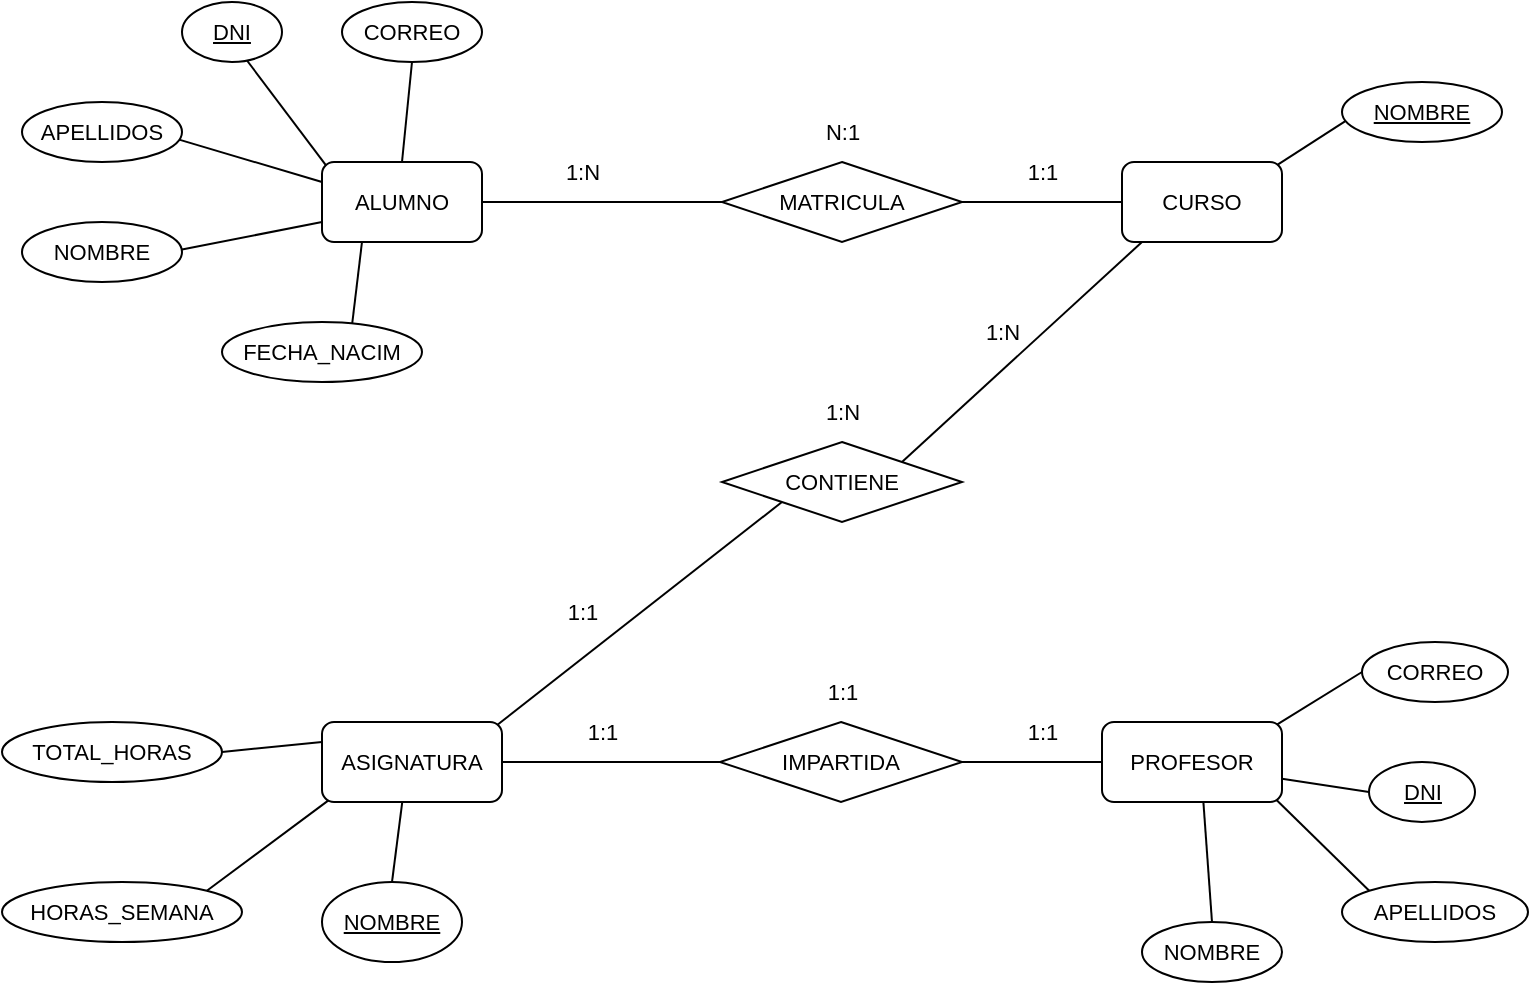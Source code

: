 <mxfile version="22.1.4" type="github" pages="5">
  <diagram id="X3DVEW5BYX4qvy4fk-GM" name="diagram-1">
    <mxGraphModel dx="1038" dy="482" grid="1" gridSize="10" guides="1" tooltips="1" connect="1" arrows="1" fold="1" page="1" pageScale="1" pageWidth="827" pageHeight="1169" math="0" shadow="0">
      <root>
        <mxCell id="0" />
        <mxCell id="1" parent="0" />
        <mxCell id="o6-BJeKhK2OIw5TzAYKB-1" value="PROFESOR" style="rounded=1;whiteSpace=wrap;html=1;fontFamily=Helvetica;fontSize=11;fontColor=default;" vertex="1" parent="1">
          <mxGeometry x="550" y="520" width="90" height="40" as="geometry" />
        </mxCell>
        <mxCell id="o6-BJeKhK2OIw5TzAYKB-33" style="edgeStyle=none;shape=connector;rounded=0;orthogonalLoop=1;jettySize=auto;html=1;exitX=0.975;exitY=0.034;exitDx=0;exitDy=0;entryX=0;entryY=1;entryDx=0;entryDy=0;labelBackgroundColor=default;strokeColor=default;align=center;verticalAlign=middle;fontFamily=Helvetica;fontSize=11;fontColor=default;endArrow=none;endFill=0;exitPerimeter=0;" edge="1" parent="1" source="o6-BJeKhK2OIw5TzAYKB-2" target="o6-BJeKhK2OIw5TzAYKB-23">
          <mxGeometry relative="1" as="geometry" />
        </mxCell>
        <mxCell id="o6-BJeKhK2OIw5TzAYKB-34" style="edgeStyle=none;shape=connector;rounded=0;orthogonalLoop=1;jettySize=auto;html=1;exitX=0;exitY=0.25;exitDx=0;exitDy=0;entryX=1;entryY=0.5;entryDx=0;entryDy=0;labelBackgroundColor=default;strokeColor=default;align=center;verticalAlign=middle;fontFamily=Helvetica;fontSize=11;fontColor=default;endArrow=none;endFill=0;" edge="1" parent="1" source="o6-BJeKhK2OIw5TzAYKB-2" target="o6-BJeKhK2OIw5TzAYKB-11">
          <mxGeometry relative="1" as="geometry" />
        </mxCell>
        <mxCell id="o6-BJeKhK2OIw5TzAYKB-41" style="edgeStyle=none;shape=connector;rounded=0;orthogonalLoop=1;jettySize=auto;html=1;exitX=1;exitY=0.5;exitDx=0;exitDy=0;entryX=0;entryY=0.5;entryDx=0;entryDy=0;labelBackgroundColor=default;strokeColor=default;align=center;verticalAlign=middle;fontFamily=Helvetica;fontSize=11;fontColor=default;endArrow=none;endFill=0;" edge="1" parent="1" source="o6-BJeKhK2OIw5TzAYKB-2" target="o6-BJeKhK2OIw5TzAYKB-22">
          <mxGeometry relative="1" as="geometry" />
        </mxCell>
        <mxCell id="o6-BJeKhK2OIw5TzAYKB-2" value="ASIGNATURA" style="rounded=1;whiteSpace=wrap;html=1;fontFamily=Helvetica;fontSize=11;fontColor=default;" vertex="1" parent="1">
          <mxGeometry x="160" y="520" width="90" height="40" as="geometry" />
        </mxCell>
        <mxCell id="o6-BJeKhK2OIw5TzAYKB-3" value="CURSO" style="rounded=1;whiteSpace=wrap;html=1;fontFamily=Helvetica;fontSize=11;fontColor=default;" vertex="1" parent="1">
          <mxGeometry x="560" y="240" width="80" height="40" as="geometry" />
        </mxCell>
        <mxCell id="o6-BJeKhK2OIw5TzAYKB-27" style="edgeStyle=none;shape=connector;rounded=0;orthogonalLoop=1;jettySize=auto;html=1;exitX=0.5;exitY=0;exitDx=0;exitDy=0;entryX=0.5;entryY=1;entryDx=0;entryDy=0;labelBackgroundColor=default;strokeColor=default;align=center;verticalAlign=middle;fontFamily=Helvetica;fontSize=11;fontColor=default;endArrow=none;endFill=0;" edge="1" parent="1" source="o6-BJeKhK2OIw5TzAYKB-4" target="o6-BJeKhK2OIw5TzAYKB-15">
          <mxGeometry relative="1" as="geometry" />
        </mxCell>
        <mxCell id="o6-BJeKhK2OIw5TzAYKB-4" value="ALUMNO" style="rounded=1;whiteSpace=wrap;html=1;fontFamily=Helvetica;fontSize=11;fontColor=default;" vertex="1" parent="1">
          <mxGeometry x="160" y="240" width="80" height="40" as="geometry" />
        </mxCell>
        <mxCell id="o6-BJeKhK2OIw5TzAYKB-6" value="CORREO" style="ellipse;whiteSpace=wrap;html=1;fontFamily=Helvetica;fontSize=11;fontColor=default;" vertex="1" parent="1">
          <mxGeometry x="680" y="480" width="73" height="30" as="geometry" />
        </mxCell>
        <mxCell id="o6-BJeKhK2OIw5TzAYKB-7" value="NOMBRE" style="ellipse;whiteSpace=wrap;html=1;fontFamily=Helvetica;fontSize=11;fontColor=default;" vertex="1" parent="1">
          <mxGeometry x="570" y="620" width="70" height="30" as="geometry" />
        </mxCell>
        <mxCell id="o6-BJeKhK2OIw5TzAYKB-8" value="&lt;u&gt;DNI&lt;/u&gt;" style="ellipse;whiteSpace=wrap;html=1;fontFamily=Helvetica;fontSize=11;fontColor=default;" vertex="1" parent="1">
          <mxGeometry x="683.5" y="540" width="53" height="30" as="geometry" />
        </mxCell>
        <mxCell id="o6-BJeKhK2OIw5TzAYKB-9" value="APELLIDOS" style="ellipse;whiteSpace=wrap;html=1;fontFamily=Helvetica;fontSize=11;fontColor=default;" vertex="1" parent="1">
          <mxGeometry x="670" y="600" width="93" height="30" as="geometry" />
        </mxCell>
        <mxCell id="o6-BJeKhK2OIw5TzAYKB-10" value="&lt;u&gt;NOMBRE&lt;/u&gt;" style="ellipse;whiteSpace=wrap;html=1;fontFamily=Helvetica;fontSize=11;fontColor=default;" vertex="1" parent="1">
          <mxGeometry x="160" y="600" width="70" height="40" as="geometry" />
        </mxCell>
        <mxCell id="o6-BJeKhK2OIw5TzAYKB-11" value="TOTAL_HORAS" style="ellipse;whiteSpace=wrap;html=1;fontFamily=Helvetica;fontSize=11;fontColor=default;" vertex="1" parent="1">
          <mxGeometry y="520" width="110" height="30" as="geometry" />
        </mxCell>
        <mxCell id="o6-BJeKhK2OIw5TzAYKB-38" style="edgeStyle=none;shape=connector;rounded=0;orthogonalLoop=1;jettySize=auto;html=1;exitX=1;exitY=0;exitDx=0;exitDy=0;labelBackgroundColor=default;strokeColor=default;align=center;verticalAlign=middle;fontFamily=Helvetica;fontSize=11;fontColor=default;endArrow=none;endFill=0;entryX=0.036;entryY=0.98;entryDx=0;entryDy=0;entryPerimeter=0;" edge="1" parent="1" source="o6-BJeKhK2OIw5TzAYKB-12" target="o6-BJeKhK2OIw5TzAYKB-2">
          <mxGeometry relative="1" as="geometry">
            <mxPoint x="150" y="580" as="targetPoint" />
          </mxGeometry>
        </mxCell>
        <mxCell id="o6-BJeKhK2OIw5TzAYKB-12" value="HORAS_SEMANA" style="ellipse;whiteSpace=wrap;html=1;fontFamily=Helvetica;fontSize=11;fontColor=default;" vertex="1" parent="1">
          <mxGeometry y="600" width="120" height="30" as="geometry" />
        </mxCell>
        <mxCell id="o6-BJeKhK2OIw5TzAYKB-13" value="&lt;u&gt;NOMBRE&lt;/u&gt;" style="ellipse;whiteSpace=wrap;html=1;fontFamily=Helvetica;fontSize=11;fontColor=default;" vertex="1" parent="1">
          <mxGeometry x="670" y="200" width="80" height="30" as="geometry" />
        </mxCell>
        <mxCell id="o6-BJeKhK2OIw5TzAYKB-14" value="FECHA_NACIM" style="ellipse;whiteSpace=wrap;html=1;fontFamily=Helvetica;fontSize=11;fontColor=default;" vertex="1" parent="1">
          <mxGeometry x="110" y="320" width="100" height="30" as="geometry" />
        </mxCell>
        <mxCell id="o6-BJeKhK2OIw5TzAYKB-15" value="CORREO" style="ellipse;whiteSpace=wrap;html=1;fontFamily=Helvetica;fontSize=11;fontColor=default;" vertex="1" parent="1">
          <mxGeometry x="170" y="160" width="70" height="30" as="geometry" />
        </mxCell>
        <mxCell id="o6-BJeKhK2OIw5TzAYKB-16" value="&lt;u&gt;DNI&lt;/u&gt;" style="ellipse;whiteSpace=wrap;html=1;fontFamily=Helvetica;fontSize=11;fontColor=default;" vertex="1" parent="1">
          <mxGeometry x="90" y="160" width="50" height="30" as="geometry" />
        </mxCell>
        <mxCell id="o6-BJeKhK2OIw5TzAYKB-17" value="APELLIDOS" style="ellipse;whiteSpace=wrap;html=1;fontFamily=Helvetica;fontSize=11;fontColor=default;" vertex="1" parent="1">
          <mxGeometry x="10" y="210" width="80" height="30" as="geometry" />
        </mxCell>
        <mxCell id="o6-BJeKhK2OIw5TzAYKB-18" value="NOMBRE" style="ellipse;whiteSpace=wrap;html=1;fontFamily=Helvetica;fontSize=11;fontColor=default;" vertex="1" parent="1">
          <mxGeometry x="10" y="270" width="80" height="30" as="geometry" />
        </mxCell>
        <mxCell id="o6-BJeKhK2OIw5TzAYKB-25" style="edgeStyle=none;shape=connector;rounded=0;orthogonalLoop=1;jettySize=auto;html=1;exitX=1;exitY=0.5;exitDx=0;exitDy=0;entryX=0;entryY=0.5;entryDx=0;entryDy=0;labelBackgroundColor=default;strokeColor=default;align=center;verticalAlign=middle;fontFamily=Helvetica;fontSize=11;fontColor=default;endArrow=none;endFill=0;" edge="1" parent="1" source="o6-BJeKhK2OIw5TzAYKB-19" target="o6-BJeKhK2OIw5TzAYKB-3">
          <mxGeometry relative="1" as="geometry" />
        </mxCell>
        <mxCell id="o6-BJeKhK2OIw5TzAYKB-26" style="edgeStyle=none;shape=connector;rounded=0;orthogonalLoop=1;jettySize=auto;html=1;exitX=0;exitY=0.5;exitDx=0;exitDy=0;labelBackgroundColor=default;strokeColor=default;align=center;verticalAlign=middle;fontFamily=Helvetica;fontSize=11;fontColor=default;endArrow=none;endFill=0;" edge="1" parent="1" source="o6-BJeKhK2OIw5TzAYKB-19" target="o6-BJeKhK2OIw5TzAYKB-4">
          <mxGeometry relative="1" as="geometry" />
        </mxCell>
        <mxCell id="o6-BJeKhK2OIw5TzAYKB-19" value="MATRICULA" style="rhombus;whiteSpace=wrap;html=1;fontFamily=Helvetica;fontSize=11;fontColor=default;" vertex="1" parent="1">
          <mxGeometry x="360" y="240" width="120" height="40" as="geometry" />
        </mxCell>
        <mxCell id="o6-BJeKhK2OIw5TzAYKB-42" style="edgeStyle=none;shape=connector;rounded=0;orthogonalLoop=1;jettySize=auto;html=1;exitX=1;exitY=0.5;exitDx=0;exitDy=0;entryX=0;entryY=0.5;entryDx=0;entryDy=0;labelBackgroundColor=default;strokeColor=default;align=center;verticalAlign=middle;fontFamily=Helvetica;fontSize=11;fontColor=default;endArrow=none;endFill=0;" edge="1" parent="1" source="o6-BJeKhK2OIw5TzAYKB-22" target="o6-BJeKhK2OIw5TzAYKB-1">
          <mxGeometry relative="1" as="geometry" />
        </mxCell>
        <mxCell id="o6-BJeKhK2OIw5TzAYKB-22" value="IMPARTIDA" style="rhombus;whiteSpace=wrap;html=1;fontFamily=Helvetica;fontSize=11;fontColor=default;" vertex="1" parent="1">
          <mxGeometry x="359" y="520" width="121" height="40" as="geometry" />
        </mxCell>
        <mxCell id="o6-BJeKhK2OIw5TzAYKB-23" value="CONTIENE" style="rhombus;whiteSpace=wrap;html=1;fontFamily=Helvetica;fontSize=11;fontColor=default;" vertex="1" parent="1">
          <mxGeometry x="360" y="380" width="120" height="40" as="geometry" />
        </mxCell>
        <mxCell id="o6-BJeKhK2OIw5TzAYKB-24" style="shape=connector;rounded=0;orthogonalLoop=1;jettySize=auto;html=1;entryX=0.021;entryY=0.652;entryDx=0;entryDy=0;entryPerimeter=0;labelBackgroundColor=default;strokeColor=default;align=center;verticalAlign=middle;fontFamily=Helvetica;fontSize=11;fontColor=default;endArrow=none;endFill=0;exitX=0.974;exitY=0.033;exitDx=0;exitDy=0;exitPerimeter=0;" edge="1" parent="1" source="o6-BJeKhK2OIw5TzAYKB-3" target="o6-BJeKhK2OIw5TzAYKB-13">
          <mxGeometry relative="1" as="geometry">
            <mxPoint x="640" y="240" as="sourcePoint" />
          </mxGeometry>
        </mxCell>
        <mxCell id="o6-BJeKhK2OIw5TzAYKB-28" style="edgeStyle=none;shape=connector;rounded=0;orthogonalLoop=1;jettySize=auto;html=1;exitX=0.024;exitY=0.039;exitDx=0;exitDy=0;entryX=0.65;entryY=0.975;entryDx=0;entryDy=0;entryPerimeter=0;labelBackgroundColor=default;strokeColor=default;align=center;verticalAlign=middle;fontFamily=Helvetica;fontSize=11;fontColor=default;endArrow=none;endFill=0;exitPerimeter=0;" edge="1" parent="1" source="o6-BJeKhK2OIw5TzAYKB-4" target="o6-BJeKhK2OIw5TzAYKB-16">
          <mxGeometry relative="1" as="geometry" />
        </mxCell>
        <mxCell id="o6-BJeKhK2OIw5TzAYKB-29" style="edgeStyle=none;shape=connector;rounded=0;orthogonalLoop=1;jettySize=auto;html=1;exitX=0;exitY=0.25;exitDx=0;exitDy=0;entryX=0.982;entryY=0.627;entryDx=0;entryDy=0;entryPerimeter=0;labelBackgroundColor=default;strokeColor=default;align=center;verticalAlign=middle;fontFamily=Helvetica;fontSize=11;fontColor=default;endArrow=none;endFill=0;" edge="1" parent="1" source="o6-BJeKhK2OIw5TzAYKB-4" target="o6-BJeKhK2OIw5TzAYKB-17">
          <mxGeometry relative="1" as="geometry" />
        </mxCell>
        <mxCell id="o6-BJeKhK2OIw5TzAYKB-30" style="edgeStyle=none;shape=connector;rounded=0;orthogonalLoop=1;jettySize=auto;html=1;exitX=0;exitY=0.75;exitDx=0;exitDy=0;entryX=1;entryY=0.459;entryDx=0;entryDy=0;entryPerimeter=0;labelBackgroundColor=default;strokeColor=default;align=center;verticalAlign=middle;fontFamily=Helvetica;fontSize=11;fontColor=default;endArrow=none;endFill=0;" edge="1" parent="1" source="o6-BJeKhK2OIw5TzAYKB-4" target="o6-BJeKhK2OIw5TzAYKB-18">
          <mxGeometry relative="1" as="geometry" />
        </mxCell>
        <mxCell id="o6-BJeKhK2OIw5TzAYKB-31" style="edgeStyle=none;shape=connector;rounded=0;orthogonalLoop=1;jettySize=auto;html=1;exitX=0.25;exitY=1;exitDx=0;exitDy=0;entryX=0.651;entryY=0.027;entryDx=0;entryDy=0;entryPerimeter=0;labelBackgroundColor=default;strokeColor=default;align=center;verticalAlign=middle;fontFamily=Helvetica;fontSize=11;fontColor=default;endArrow=none;endFill=0;" edge="1" parent="1" source="o6-BJeKhK2OIw5TzAYKB-4" target="o6-BJeKhK2OIw5TzAYKB-14">
          <mxGeometry relative="1" as="geometry" />
        </mxCell>
        <mxCell id="o6-BJeKhK2OIw5TzAYKB-32" style="edgeStyle=none;shape=connector;rounded=0;orthogonalLoop=1;jettySize=auto;html=1;exitX=1;exitY=0;exitDx=0;exitDy=0;labelBackgroundColor=default;strokeColor=default;align=center;verticalAlign=middle;fontFamily=Helvetica;fontSize=11;fontColor=default;endArrow=none;endFill=0;" edge="1" parent="1" source="o6-BJeKhK2OIw5TzAYKB-23">
          <mxGeometry relative="1" as="geometry">
            <mxPoint x="570" y="280" as="targetPoint" />
          </mxGeometry>
        </mxCell>
        <mxCell id="o6-BJeKhK2OIw5TzAYKB-40" style="edgeStyle=none;shape=connector;rounded=0;orthogonalLoop=1;jettySize=auto;html=1;exitX=0.5;exitY=0;exitDx=0;exitDy=0;entryX=0.446;entryY=0.999;entryDx=0;entryDy=0;entryPerimeter=0;labelBackgroundColor=default;strokeColor=default;align=center;verticalAlign=middle;fontFamily=Helvetica;fontSize=11;fontColor=default;endArrow=none;endFill=0;" edge="1" parent="1" source="o6-BJeKhK2OIw5TzAYKB-10" target="o6-BJeKhK2OIw5TzAYKB-2">
          <mxGeometry relative="1" as="geometry" />
        </mxCell>
        <mxCell id="o6-BJeKhK2OIw5TzAYKB-43" style="edgeStyle=none;shape=connector;rounded=0;orthogonalLoop=1;jettySize=auto;html=1;exitX=0.5;exitY=0;exitDx=0;exitDy=0;entryX=0.563;entryY=0.992;entryDx=0;entryDy=0;entryPerimeter=0;labelBackgroundColor=default;strokeColor=default;align=center;verticalAlign=middle;fontFamily=Helvetica;fontSize=11;fontColor=default;endArrow=none;endFill=0;" edge="1" parent="1" source="o6-BJeKhK2OIw5TzAYKB-7" target="o6-BJeKhK2OIw5TzAYKB-1">
          <mxGeometry relative="1" as="geometry" />
        </mxCell>
        <mxCell id="o6-BJeKhK2OIw5TzAYKB-44" style="edgeStyle=none;shape=connector;rounded=0;orthogonalLoop=1;jettySize=auto;html=1;exitX=0;exitY=0;exitDx=0;exitDy=0;entryX=0.971;entryY=0.979;entryDx=0;entryDy=0;entryPerimeter=0;labelBackgroundColor=default;strokeColor=default;align=center;verticalAlign=middle;fontFamily=Helvetica;fontSize=11;fontColor=default;endArrow=none;endFill=0;" edge="1" parent="1" source="o6-BJeKhK2OIw5TzAYKB-9" target="o6-BJeKhK2OIw5TzAYKB-1">
          <mxGeometry relative="1" as="geometry" />
        </mxCell>
        <mxCell id="o6-BJeKhK2OIw5TzAYKB-45" style="edgeStyle=none;shape=connector;rounded=0;orthogonalLoop=1;jettySize=auto;html=1;exitX=0;exitY=0.5;exitDx=0;exitDy=0;entryX=1;entryY=0.709;entryDx=0;entryDy=0;entryPerimeter=0;labelBackgroundColor=default;strokeColor=default;align=center;verticalAlign=middle;fontFamily=Helvetica;fontSize=11;fontColor=default;endArrow=none;endFill=0;" edge="1" parent="1" source="o6-BJeKhK2OIw5TzAYKB-8" target="o6-BJeKhK2OIw5TzAYKB-1">
          <mxGeometry relative="1" as="geometry" />
        </mxCell>
        <mxCell id="o6-BJeKhK2OIw5TzAYKB-46" style="edgeStyle=none;shape=connector;rounded=0;orthogonalLoop=1;jettySize=auto;html=1;exitX=0;exitY=0.5;exitDx=0;exitDy=0;entryX=0.974;entryY=0.029;entryDx=0;entryDy=0;entryPerimeter=0;labelBackgroundColor=default;strokeColor=default;align=center;verticalAlign=middle;fontFamily=Helvetica;fontSize=11;fontColor=default;endArrow=none;endFill=0;" edge="1" parent="1" source="o6-BJeKhK2OIw5TzAYKB-6" target="o6-BJeKhK2OIw5TzAYKB-1">
          <mxGeometry relative="1" as="geometry" />
        </mxCell>
        <mxCell id="o6-BJeKhK2OIw5TzAYKB-47" value="N:1" style="text;html=1;align=center;verticalAlign=middle;resizable=0;points=[];autosize=1;strokeColor=none;fillColor=none;fontSize=11;fontFamily=Helvetica;fontColor=default;" vertex="1" parent="1">
          <mxGeometry x="400" y="210" width="40" height="30" as="geometry" />
        </mxCell>
        <mxCell id="o6-BJeKhK2OIw5TzAYKB-48" value="1:N" style="text;html=1;align=center;verticalAlign=middle;resizable=0;points=[];autosize=1;strokeColor=none;fillColor=none;fontSize=11;fontFamily=Helvetica;fontColor=default;" vertex="1" parent="1">
          <mxGeometry x="270" y="230" width="40" height="30" as="geometry" />
        </mxCell>
        <mxCell id="o6-BJeKhK2OIw5TzAYKB-49" value="1:1" style="text;html=1;align=center;verticalAlign=middle;resizable=0;points=[];autosize=1;strokeColor=none;fillColor=none;fontSize=11;fontFamily=Helvetica;fontColor=default;" vertex="1" parent="1">
          <mxGeometry x="500" y="230" width="40" height="30" as="geometry" />
        </mxCell>
        <mxCell id="o6-BJeKhK2OIw5TzAYKB-50" value="1:N" style="text;html=1;align=center;verticalAlign=middle;resizable=0;points=[];autosize=1;strokeColor=none;fillColor=none;fontSize=11;fontFamily=Helvetica;fontColor=default;" vertex="1" parent="1">
          <mxGeometry x="400" y="350" width="40" height="30" as="geometry" />
        </mxCell>
        <mxCell id="o6-BJeKhK2OIw5TzAYKB-51" value="1:1" style="text;html=1;align=center;verticalAlign=middle;resizable=0;points=[];autosize=1;strokeColor=none;fillColor=none;fontSize=11;fontFamily=Helvetica;fontColor=default;" vertex="1" parent="1">
          <mxGeometry x="270" y="450" width="40" height="30" as="geometry" />
        </mxCell>
        <mxCell id="o6-BJeKhK2OIw5TzAYKB-52" value="1:N" style="text;html=1;align=center;verticalAlign=middle;resizable=0;points=[];autosize=1;strokeColor=none;fillColor=none;fontSize=11;fontFamily=Helvetica;fontColor=default;" vertex="1" parent="1">
          <mxGeometry x="480" y="310" width="40" height="30" as="geometry" />
        </mxCell>
        <mxCell id="o6-BJeKhK2OIw5TzAYKB-53" value="1:1" style="text;html=1;align=center;verticalAlign=middle;resizable=0;points=[];autosize=1;strokeColor=none;fillColor=none;fontSize=11;fontFamily=Helvetica;fontColor=default;" vertex="1" parent="1">
          <mxGeometry x="280" y="510" width="40" height="30" as="geometry" />
        </mxCell>
        <mxCell id="o6-BJeKhK2OIw5TzAYKB-54" value="1:1" style="text;html=1;align=center;verticalAlign=middle;resizable=0;points=[];autosize=1;strokeColor=none;fillColor=none;fontSize=11;fontFamily=Helvetica;fontColor=default;" vertex="1" parent="1">
          <mxGeometry x="399.5" y="490" width="40" height="30" as="geometry" />
        </mxCell>
        <mxCell id="o6-BJeKhK2OIw5TzAYKB-55" value="1:1" style="text;html=1;align=center;verticalAlign=middle;resizable=0;points=[];autosize=1;strokeColor=none;fillColor=none;fontSize=11;fontFamily=Helvetica;fontColor=default;" vertex="1" parent="1">
          <mxGeometry x="500" y="510" width="40" height="30" as="geometry" />
        </mxCell>
      </root>
    </mxGraphModel>
  </diagram>
  <diagram id="5eXyxq9cC3N7np4djnAs" name="diagram-2">
    <mxGraphModel dx="1327" dy="616" grid="1" gridSize="10" guides="1" tooltips="1" connect="1" arrows="1" fold="1" page="1" pageScale="1" pageWidth="827" pageHeight="1169" math="0" shadow="0">
      <root>
        <mxCell id="0" />
        <mxCell id="1" parent="0" />
        <mxCell id="lP0ul0niU7gLkVlTcKBf-20" style="edgeStyle=none;shape=connector;rounded=0;orthogonalLoop=1;jettySize=auto;html=1;exitX=0.25;exitY=0;exitDx=0;exitDy=0;entryX=0.5;entryY=1;entryDx=0;entryDy=0;labelBackgroundColor=default;strokeColor=default;align=center;verticalAlign=middle;fontFamily=Helvetica;fontSize=11;fontColor=default;endArrow=none;endFill=0;" edge="1" parent="1" source="lP0ul0niU7gLkVlTcKBf-1" target="lP0ul0niU7gLkVlTcKBf-9">
          <mxGeometry relative="1" as="geometry" />
        </mxCell>
        <mxCell id="lP0ul0niU7gLkVlTcKBf-24" style="edgeStyle=none;shape=connector;rounded=0;orthogonalLoop=1;jettySize=auto;html=1;exitX=1;exitY=0.5;exitDx=0;exitDy=0;entryX=0;entryY=0.5;entryDx=0;entryDy=0;labelBackgroundColor=default;strokeColor=default;align=center;verticalAlign=middle;fontFamily=Helvetica;fontSize=11;fontColor=default;endArrow=none;endFill=0;" edge="1" parent="1" source="lP0ul0niU7gLkVlTcKBf-1" target="lP0ul0niU7gLkVlTcKBf-5">
          <mxGeometry relative="1" as="geometry" />
        </mxCell>
        <mxCell id="lP0ul0niU7gLkVlTcKBf-1" value="PROVEEDOR" style="rounded=1;whiteSpace=wrap;html=1;fontFamily=Helvetica;fontSize=11;fontColor=default;" vertex="1" parent="1">
          <mxGeometry x="160" y="160" width="120" height="40" as="geometry" />
        </mxCell>
        <mxCell id="lP0ul0niU7gLkVlTcKBf-2" value="CATEGORIA" style="rounded=1;whiteSpace=wrap;html=1;fontFamily=Helvetica;fontSize=11;fontColor=default;" vertex="1" parent="1">
          <mxGeometry x="600" y="400" width="120" height="40" as="geometry" />
        </mxCell>
        <mxCell id="lP0ul0niU7gLkVlTcKBf-4" value="PIEZA" style="rounded=1;whiteSpace=wrap;html=1;fontFamily=Helvetica;fontSize=11;fontColor=default;" vertex="1" parent="1">
          <mxGeometry x="600" y="160" width="120" height="40" as="geometry" />
        </mxCell>
        <mxCell id="lP0ul0niU7gLkVlTcKBf-18" style="edgeStyle=none;shape=connector;rounded=0;orthogonalLoop=1;jettySize=auto;html=1;exitX=0.5;exitY=1;exitDx=0;exitDy=0;entryX=0.5;entryY=0;entryDx=0;entryDy=0;labelBackgroundColor=default;strokeColor=default;align=center;verticalAlign=middle;fontFamily=Helvetica;fontSize=11;fontColor=default;endArrow=none;endFill=0;" edge="1" parent="1" source="lP0ul0niU7gLkVlTcKBf-5">
          <mxGeometry relative="1" as="geometry">
            <mxPoint x="440" y="280" as="targetPoint" />
          </mxGeometry>
        </mxCell>
        <mxCell id="lP0ul0niU7gLkVlTcKBf-5" value="SUMINISTRA" style="rhombus;whiteSpace=wrap;html=1;fontFamily=Helvetica;fontSize=11;fontColor=default;" vertex="1" parent="1">
          <mxGeometry x="380" y="160" width="120" height="40" as="geometry" />
        </mxCell>
        <mxCell id="lP0ul0niU7gLkVlTcKBf-29" style="edgeStyle=none;shape=connector;rounded=0;orthogonalLoop=1;jettySize=auto;html=1;exitX=0.5;exitY=0;exitDx=0;exitDy=0;labelBackgroundColor=default;strokeColor=default;align=center;verticalAlign=middle;fontFamily=Helvetica;fontSize=11;fontColor=default;endArrow=none;endFill=0;entryX=0.5;entryY=1;entryDx=0;entryDy=0;" edge="1" parent="1" source="lP0ul0niU7gLkVlTcKBf-6" target="lP0ul0niU7gLkVlTcKBf-4">
          <mxGeometry relative="1" as="geometry">
            <mxPoint x="659.976" y="220" as="targetPoint" />
          </mxGeometry>
        </mxCell>
        <mxCell id="lP0ul0niU7gLkVlTcKBf-30" style="edgeStyle=none;shape=connector;rounded=0;orthogonalLoop=1;jettySize=auto;html=1;exitX=0.5;exitY=1;exitDx=0;exitDy=0;labelBackgroundColor=default;strokeColor=default;align=center;verticalAlign=middle;fontFamily=Helvetica;fontSize=11;fontColor=default;endArrow=none;endFill=0;entryX=0.5;entryY=0;entryDx=0;entryDy=0;" edge="1" parent="1" source="lP0ul0niU7gLkVlTcKBf-6" target="lP0ul0niU7gLkVlTcKBf-2">
          <mxGeometry relative="1" as="geometry">
            <mxPoint x="660.013" y="390" as="targetPoint" />
          </mxGeometry>
        </mxCell>
        <mxCell id="lP0ul0niU7gLkVlTcKBf-6" value="PERTENECE" style="rhombus;whiteSpace=wrap;html=1;fontFamily=Helvetica;fontSize=11;fontColor=default;" vertex="1" parent="1">
          <mxGeometry x="600" y="280" width="120" height="40" as="geometry" />
        </mxCell>
        <mxCell id="lP0ul0niU7gLkVlTcKBf-23" style="edgeStyle=none;shape=connector;rounded=0;orthogonalLoop=1;jettySize=auto;html=1;exitX=1;exitY=0;exitDx=0;exitDy=0;labelBackgroundColor=default;strokeColor=default;align=center;verticalAlign=middle;fontFamily=Helvetica;fontSize=11;fontColor=default;endArrow=none;endFill=0;entryX=0.25;entryY=1;entryDx=0;entryDy=0;" edge="1" parent="1" source="lP0ul0niU7gLkVlTcKBf-7" target="lP0ul0niU7gLkVlTcKBf-1">
          <mxGeometry relative="1" as="geometry">
            <mxPoint x="160" y="220" as="targetPoint" />
          </mxGeometry>
        </mxCell>
        <mxCell id="lP0ul0niU7gLkVlTcKBf-7" value="PROVINCIA" style="ellipse;whiteSpace=wrap;html=1;fontFamily=Helvetica;fontSize=11;fontColor=default;" vertex="1" parent="1">
          <mxGeometry x="40" y="240" width="80" height="40" as="geometry" />
        </mxCell>
        <mxCell id="lP0ul0niU7gLkVlTcKBf-8" value="CIUDAD" style="ellipse;whiteSpace=wrap;html=1;fontFamily=Helvetica;fontSize=11;fontColor=default;" vertex="1" parent="1">
          <mxGeometry x="40" y="180" width="80" height="40" as="geometry" />
        </mxCell>
        <mxCell id="lP0ul0niU7gLkVlTcKBf-9" value="DIRECCION" style="ellipse;whiteSpace=wrap;html=1;fontFamily=Helvetica;fontSize=11;fontColor=default;" vertex="1" parent="1">
          <mxGeometry x="160" y="80" width="80" height="40" as="geometry" />
        </mxCell>
        <mxCell id="lP0ul0niU7gLkVlTcKBf-10" value="NOMBRE" style="ellipse;whiteSpace=wrap;html=1;fontFamily=Helvetica;fontSize=11;fontColor=default;" vertex="1" parent="1">
          <mxGeometry x="40" y="120" width="80" height="40" as="geometry" />
        </mxCell>
        <mxCell id="lP0ul0niU7gLkVlTcKBf-11" value="&lt;u&gt;CODIGO&lt;/u&gt;" style="ellipse;whiteSpace=wrap;html=1;fontFamily=Helvetica;fontSize=11;fontColor=default;" vertex="1" parent="1">
          <mxGeometry x="600" y="80" width="80" height="40" as="geometry" />
        </mxCell>
        <mxCell id="lP0ul0niU7gLkVlTcKBf-26" style="edgeStyle=none;shape=connector;rounded=0;orthogonalLoop=1;jettySize=auto;html=1;exitX=0;exitY=0.5;exitDx=0;exitDy=0;entryX=1;entryY=0.5;entryDx=0;entryDy=0;labelBackgroundColor=default;strokeColor=default;align=center;verticalAlign=middle;fontFamily=Helvetica;fontSize=11;fontColor=default;endArrow=none;endFill=0;" edge="1" parent="1" source="lP0ul0niU7gLkVlTcKBf-12" target="lP0ul0niU7gLkVlTcKBf-4">
          <mxGeometry relative="1" as="geometry" />
        </mxCell>
        <mxCell id="lP0ul0niU7gLkVlTcKBf-12" value="PRECIO" style="ellipse;whiteSpace=wrap;html=1;fontFamily=Helvetica;fontSize=11;fontColor=default;" vertex="1" parent="1">
          <mxGeometry x="747" y="160" width="80" height="40" as="geometry" />
        </mxCell>
        <mxCell id="lP0ul0niU7gLkVlTcKBf-13" value="NOMBRE" style="ellipse;whiteSpace=wrap;html=1;fontFamily=Helvetica;fontSize=11;fontColor=default;" vertex="1" parent="1">
          <mxGeometry x="700" y="80" width="80" height="40" as="geometry" />
        </mxCell>
        <mxCell id="lP0ul0niU7gLkVlTcKBf-15" value="CANTIDAD" style="ellipse;whiteSpace=wrap;html=1;fontFamily=Helvetica;fontSize=11;fontColor=default;" vertex="1" parent="1">
          <mxGeometry x="400" y="280" width="80" height="40" as="geometry" />
        </mxCell>
        <mxCell id="lP0ul0niU7gLkVlTcKBf-16" value="&lt;u&gt;NOMBRE&lt;/u&gt;" style="ellipse;whiteSpace=wrap;html=1;fontFamily=Helvetica;fontSize=11;fontColor=default;" vertex="1" parent="1">
          <mxGeometry x="480" y="440" width="80" height="40" as="geometry" />
        </mxCell>
        <mxCell id="lP0ul0niU7gLkVlTcKBf-21" style="edgeStyle=none;shape=connector;rounded=0;orthogonalLoop=1;jettySize=auto;html=1;exitX=0.014;exitY=0.044;exitDx=0;exitDy=0;entryX=0.995;entryY=0.592;entryDx=0;entryDy=0;entryPerimeter=0;labelBackgroundColor=default;strokeColor=default;align=center;verticalAlign=middle;fontFamily=Helvetica;fontSize=11;fontColor=default;endArrow=none;endFill=0;exitPerimeter=0;" edge="1" parent="1" source="lP0ul0niU7gLkVlTcKBf-1" target="lP0ul0niU7gLkVlTcKBf-10">
          <mxGeometry relative="1" as="geometry" />
        </mxCell>
        <mxCell id="lP0ul0niU7gLkVlTcKBf-22" style="edgeStyle=none;shape=connector;rounded=0;orthogonalLoop=1;jettySize=auto;html=1;exitX=1;exitY=0.5;exitDx=0;exitDy=0;entryX=-0.001;entryY=0.853;entryDx=0;entryDy=0;entryPerimeter=0;labelBackgroundColor=default;strokeColor=default;align=center;verticalAlign=middle;fontFamily=Helvetica;fontSize=11;fontColor=default;endArrow=none;endFill=0;" edge="1" parent="1" source="lP0ul0niU7gLkVlTcKBf-8" target="lP0ul0niU7gLkVlTcKBf-1">
          <mxGeometry relative="1" as="geometry" />
        </mxCell>
        <mxCell id="lP0ul0niU7gLkVlTcKBf-25" style="edgeStyle=none;shape=connector;rounded=0;orthogonalLoop=1;jettySize=auto;html=1;exitX=1;exitY=0.5;exitDx=0;exitDy=0;entryX=0;entryY=0.5;entryDx=0;entryDy=0;labelBackgroundColor=default;strokeColor=default;align=center;verticalAlign=middle;fontFamily=Helvetica;fontSize=11;fontColor=default;endArrow=none;endFill=0;" edge="1" parent="1" source="lP0ul0niU7gLkVlTcKBf-5" target="lP0ul0niU7gLkVlTcKBf-4">
          <mxGeometry relative="1" as="geometry" />
        </mxCell>
        <mxCell id="lP0ul0niU7gLkVlTcKBf-27" style="edgeStyle=none;shape=connector;rounded=0;orthogonalLoop=1;jettySize=auto;html=1;exitX=0.982;exitY=0.03;exitDx=0;exitDy=0;entryX=0.353;entryY=0.975;entryDx=0;entryDy=0;entryPerimeter=0;labelBackgroundColor=default;strokeColor=default;align=center;verticalAlign=middle;fontFamily=Helvetica;fontSize=11;fontColor=default;endArrow=none;endFill=0;exitPerimeter=0;" edge="1" parent="1" source="lP0ul0niU7gLkVlTcKBf-4" target="lP0ul0niU7gLkVlTcKBf-13">
          <mxGeometry relative="1" as="geometry" />
        </mxCell>
        <mxCell id="lP0ul0niU7gLkVlTcKBf-28" style="edgeStyle=none;shape=connector;rounded=0;orthogonalLoop=1;jettySize=auto;html=1;exitX=0.5;exitY=1;exitDx=0;exitDy=0;entryX=0.343;entryY=-0.007;entryDx=0;entryDy=0;entryPerimeter=0;labelBackgroundColor=default;strokeColor=default;align=center;verticalAlign=middle;fontFamily=Helvetica;fontSize=11;fontColor=default;endArrow=none;endFill=0;" edge="1" parent="1" source="lP0ul0niU7gLkVlTcKBf-11" target="lP0ul0niU7gLkVlTcKBf-4">
          <mxGeometry relative="1" as="geometry" />
        </mxCell>
        <mxCell id="lP0ul0niU7gLkVlTcKBf-31" style="edgeStyle=none;shape=connector;rounded=0;orthogonalLoop=1;jettySize=auto;html=1;exitX=1;exitY=0.5;exitDx=0;exitDy=0;entryX=0.002;entryY=0.911;entryDx=0;entryDy=0;entryPerimeter=0;labelBackgroundColor=default;strokeColor=default;align=center;verticalAlign=middle;fontFamily=Helvetica;fontSize=11;fontColor=default;endArrow=none;endFill=0;" edge="1" parent="1" source="lP0ul0niU7gLkVlTcKBf-16" target="lP0ul0niU7gLkVlTcKBf-2">
          <mxGeometry relative="1" as="geometry" />
        </mxCell>
        <mxCell id="lP0ul0niU7gLkVlTcKBf-32" value="1:N" style="text;html=1;align=center;verticalAlign=middle;resizable=0;points=[];autosize=1;strokeColor=none;fillColor=none;fontSize=11;fontFamily=Helvetica;fontColor=default;" vertex="1" parent="1">
          <mxGeometry x="310" y="158" width="40" height="30" as="geometry" />
        </mxCell>
        <mxCell id="lP0ul0niU7gLkVlTcKBf-33" value="1:1" style="text;html=1;align=center;verticalAlign=middle;resizable=0;points=[];autosize=1;strokeColor=none;fillColor=none;fontSize=11;fontFamily=Helvetica;fontColor=default;" vertex="1" parent="1">
          <mxGeometry x="630" y="340" width="40" height="30" as="geometry" />
        </mxCell>
        <mxCell id="lP0ul0niU7gLkVlTcKBf-34" value="N:1" style="text;html=1;align=center;verticalAlign=middle;resizable=0;points=[];autosize=1;strokeColor=none;fillColor=none;fontSize=11;fontFamily=Helvetica;fontColor=default;" vertex="1" parent="1">
          <mxGeometry x="720" y="285" width="40" height="30" as="geometry" />
        </mxCell>
        <mxCell id="lP0ul0niU7gLkVlTcKBf-35" value="0:N" style="text;html=1;align=center;verticalAlign=middle;resizable=0;points=[];autosize=1;strokeColor=none;fillColor=none;fontSize=11;fontFamily=Helvetica;fontColor=default;" vertex="1" parent="1">
          <mxGeometry x="630" y="230" width="40" height="30" as="geometry" />
        </mxCell>
        <mxCell id="lP0ul0niU7gLkVlTcKBf-36" value="N:M" style="text;html=1;align=center;verticalAlign=middle;resizable=0;points=[];autosize=1;strokeColor=none;fillColor=none;fontSize=11;fontFamily=Helvetica;fontColor=default;" vertex="1" parent="1">
          <mxGeometry x="420" y="130" width="40" height="30" as="geometry" />
        </mxCell>
        <mxCell id="lP0ul0niU7gLkVlTcKBf-37" value="1:N" style="text;html=1;align=center;verticalAlign=middle;resizable=0;points=[];autosize=1;strokeColor=none;fillColor=none;fontSize=11;fontFamily=Helvetica;fontColor=default;" vertex="1" parent="1">
          <mxGeometry x="540" y="158" width="40" height="30" as="geometry" />
        </mxCell>
        <mxCell id="lP0ul0niU7gLkVlTcKBf-39" style="edgeStyle=none;shape=connector;rounded=0;orthogonalLoop=1;jettySize=auto;html=1;exitX=0.5;exitY=0;exitDx=0;exitDy=0;entryX=0.5;entryY=1;entryDx=0;entryDy=0;labelBackgroundColor=default;strokeColor=default;align=center;verticalAlign=middle;fontFamily=Helvetica;fontSize=11;fontColor=default;endArrow=none;endFill=0;" edge="1" parent="1" source="lP0ul0niU7gLkVlTcKBf-38" target="lP0ul0niU7gLkVlTcKBf-1">
          <mxGeometry relative="1" as="geometry" />
        </mxCell>
        <mxCell id="lP0ul0niU7gLkVlTcKBf-38" value="&lt;u&gt;ID&lt;/u&gt;" style="ellipse;whiteSpace=wrap;html=1;fontFamily=Helvetica;fontSize=11;fontColor=default;" vertex="1" parent="1">
          <mxGeometry x="140" y="250" width="80" height="40" as="geometry" />
        </mxCell>
      </root>
    </mxGraphModel>
  </diagram>
  <diagram id="R2lEEEUBdFMjLlhIrx00" name="diagram-3">
    <mxGraphModel dx="1493" dy="693" grid="1" gridSize="10" guides="1" tooltips="1" connect="1" arrows="1" fold="1" page="1" pageScale="1" pageWidth="850" pageHeight="1100" math="0" shadow="0" extFonts="Permanent Marker^https://fonts.googleapis.com/css?family=Permanent+Marker">
      <root>
        <mxCell id="0" />
        <mxCell id="1" parent="0" />
        <mxCell id="Gm_OY_w4rKRaWm-D6aFN-16" style="edgeStyle=none;shape=connector;rounded=0;orthogonalLoop=1;jettySize=auto;html=1;exitX=1;exitY=0.5;exitDx=0;exitDy=0;entryX=0;entryY=0.5;entryDx=0;entryDy=0;labelBackgroundColor=default;strokeColor=default;align=center;verticalAlign=middle;fontFamily=Helvetica;fontSize=11;fontColor=default;startArrow=none;startFill=0;endArrow=none;endFill=0;" parent="1" source="Gm_OY_w4rKRaWm-D6aFN-1" target="Gm_OY_w4rKRaWm-D6aFN-2" edge="1">
          <mxGeometry relative="1" as="geometry" />
        </mxCell>
        <mxCell id="Gm_OY_w4rKRaWm-D6aFN-19" style="edgeStyle=none;shape=connector;rounded=0;orthogonalLoop=1;jettySize=auto;html=1;exitX=0.75;exitY=0;exitDx=0;exitDy=0;entryX=0;entryY=1;entryDx=0;entryDy=0;labelBackgroundColor=default;strokeColor=default;align=center;verticalAlign=middle;fontFamily=Helvetica;fontSize=11;fontColor=default;startArrow=none;startFill=0;endArrow=none;endFill=0;" parent="1" source="Gm_OY_w4rKRaWm-D6aFN-1" target="Gm_OY_w4rKRaWm-D6aFN-10" edge="1">
          <mxGeometry relative="1" as="geometry" />
        </mxCell>
        <mxCell id="Gm_OY_w4rKRaWm-D6aFN-21" style="edgeStyle=none;shape=connector;rounded=0;orthogonalLoop=1;jettySize=auto;html=1;exitX=0.25;exitY=1;exitDx=0;exitDy=0;entryX=0.5;entryY=0;entryDx=0;entryDy=0;labelBackgroundColor=default;strokeColor=default;align=center;verticalAlign=middle;fontFamily=Helvetica;fontSize=11;fontColor=default;startArrow=none;startFill=0;endArrow=none;endFill=0;" parent="1" source="Gm_OY_w4rKRaWm-D6aFN-1" target="Gm_OY_w4rKRaWm-D6aFN-8" edge="1">
          <mxGeometry relative="1" as="geometry" />
        </mxCell>
        <mxCell id="Gm_OY_w4rKRaWm-D6aFN-42" style="edgeStyle=none;shape=connector;rounded=0;orthogonalLoop=1;jettySize=auto;html=1;exitX=0.75;exitY=1;exitDx=0;exitDy=0;labelBackgroundColor=default;strokeColor=default;align=center;verticalAlign=middle;fontFamily=Helvetica;fontSize=11;fontColor=default;startArrow=none;startFill=0;endArrow=none;endFill=0;entryX=0.002;entryY=0.541;entryDx=0;entryDy=0;entryPerimeter=0;" parent="1" source="Gm_OY_w4rKRaWm-D6aFN-1" target="Gm_OY_w4rKRaWm-D6aFN-25" edge="1">
          <mxGeometry relative="1" as="geometry">
            <mxPoint x="240" y="230" as="targetPoint" />
          </mxGeometry>
        </mxCell>
        <mxCell id="Gm_OY_w4rKRaWm-D6aFN-1" value="EMPLEADO" style="rounded=1;whiteSpace=wrap;html=1;" parent="1" vertex="1">
          <mxGeometry x="165" y="140" width="90" height="20" as="geometry" />
        </mxCell>
        <mxCell id="Gm_OY_w4rKRaWm-D6aFN-15" style="edgeStyle=none;shape=connector;rounded=0;orthogonalLoop=1;jettySize=auto;html=1;exitX=1;exitY=0.5;exitDx=0;exitDy=0;entryX=0;entryY=0.5;entryDx=0;entryDy=0;labelBackgroundColor=default;strokeColor=default;align=center;verticalAlign=middle;fontFamily=Helvetica;fontSize=11;fontColor=default;startArrow=none;startFill=0;endArrow=none;endFill=0;" parent="1" source="Gm_OY_w4rKRaWm-D6aFN-2" target="Gm_OY_w4rKRaWm-D6aFN-3" edge="1">
          <mxGeometry relative="1" as="geometry" />
        </mxCell>
        <mxCell id="Gm_OY_w4rKRaWm-D6aFN-2" value="TRABAJAN" style="rhombus;whiteSpace=wrap;html=1;" parent="1" vertex="1">
          <mxGeometry x="360" y="120" width="100" height="50" as="geometry" />
        </mxCell>
        <mxCell id="Gm_OY_w4rKRaWm-D6aFN-12" style="rounded=0;orthogonalLoop=1;jettySize=auto;html=1;exitX=0.75;exitY=1;exitDx=0;exitDy=0;entryX=0;entryY=0.5;entryDx=0;entryDy=0;startArrow=none;startFill=0;endArrow=none;endFill=0;" parent="1" source="Gm_OY_w4rKRaWm-D6aFN-3" target="Gm_OY_w4rKRaWm-D6aFN-9" edge="1">
          <mxGeometry relative="1" as="geometry" />
        </mxCell>
        <mxCell id="Gm_OY_w4rKRaWm-D6aFN-3" value="DEPARTAMENTO" style="rounded=1;whiteSpace=wrap;html=1;" parent="1" vertex="1">
          <mxGeometry x="560" y="135" width="120" height="30" as="geometry" />
        </mxCell>
        <mxCell id="Gm_OY_w4rKRaWm-D6aFN-57" style="edgeStyle=none;shape=connector;rounded=0;orthogonalLoop=1;jettySize=auto;html=1;exitX=0;exitY=1;exitDx=0;exitDy=0;entryX=0.75;entryY=0;entryDx=0;entryDy=0;labelBackgroundColor=default;strokeColor=default;align=center;verticalAlign=middle;fontFamily=Helvetica;fontSize=11;fontColor=default;startArrow=none;startFill=0;endArrow=none;endFill=0;" parent="1" source="Gm_OY_w4rKRaWm-D6aFN-7" target="Gm_OY_w4rKRaWm-D6aFN-3" edge="1">
          <mxGeometry relative="1" as="geometry" />
        </mxCell>
        <mxCell id="Gm_OY_w4rKRaWm-D6aFN-7" value="&lt;u&gt;ID&lt;/u&gt;" style="ellipse;whiteSpace=wrap;html=1;" parent="1" vertex="1">
          <mxGeometry x="670" y="60" width="70" height="30" as="geometry" />
        </mxCell>
        <mxCell id="Gm_OY_w4rKRaWm-D6aFN-8" value="CORREO" style="ellipse;whiteSpace=wrap;html=1;" parent="1" vertex="1">
          <mxGeometry x="30" y="160" width="70" height="40" as="geometry" />
        </mxCell>
        <mxCell id="Gm_OY_w4rKRaWm-D6aFN-9" value="NOMBRE" style="ellipse;whiteSpace=wrap;html=1;" parent="1" vertex="1">
          <mxGeometry x="730" y="120" width="70" height="40" as="geometry" />
        </mxCell>
        <mxCell id="Gm_OY_w4rKRaWm-D6aFN-10" value="&lt;u&gt;ID&lt;/u&gt;" style="ellipse;whiteSpace=wrap;html=1;" parent="1" vertex="1">
          <mxGeometry x="165" y="40" width="60" height="40" as="geometry" />
        </mxCell>
        <mxCell id="Gm_OY_w4rKRaWm-D6aFN-11" value="NOMBRE" style="ellipse;whiteSpace=wrap;html=1;" parent="1" vertex="1">
          <mxGeometry x="40" y="80" width="80" height="40" as="geometry" />
        </mxCell>
        <mxCell id="Gm_OY_w4rKRaWm-D6aFN-18" style="edgeStyle=none;shape=connector;rounded=0;orthogonalLoop=1;jettySize=auto;html=1;exitX=1;exitY=0;exitDx=0;exitDy=0;labelBackgroundColor=default;strokeColor=default;align=center;verticalAlign=middle;fontFamily=Helvetica;fontSize=11;fontColor=default;startArrow=none;startFill=0;endArrow=none;endFill=0;" parent="1" source="Gm_OY_w4rKRaWm-D6aFN-1" target="Gm_OY_w4rKRaWm-D6aFN-1" edge="1">
          <mxGeometry relative="1" as="geometry" />
        </mxCell>
        <mxCell id="Gm_OY_w4rKRaWm-D6aFN-20" style="edgeStyle=none;shape=connector;rounded=0;orthogonalLoop=1;jettySize=auto;html=1;exitX=0.25;exitY=0;exitDx=0;exitDy=0;entryX=0.6;entryY=0.991;entryDx=0;entryDy=0;entryPerimeter=0;labelBackgroundColor=default;strokeColor=default;align=center;verticalAlign=middle;fontFamily=Helvetica;fontSize=11;fontColor=default;startArrow=none;startFill=0;endArrow=none;endFill=0;" parent="1" source="Gm_OY_w4rKRaWm-D6aFN-1" target="Gm_OY_w4rKRaWm-D6aFN-11" edge="1">
          <mxGeometry relative="1" as="geometry" />
        </mxCell>
        <mxCell id="Gm_OY_w4rKRaWm-D6aFN-22" value="1:1" style="text;html=1;align=center;verticalAlign=middle;resizable=0;points=[];autosize=1;strokeColor=none;fillColor=none;fontSize=11;fontFamily=Helvetica;fontColor=default;" parent="1" vertex="1">
          <mxGeometry x="480" y="120" width="40" height="30" as="geometry" />
        </mxCell>
        <mxCell id="Gm_OY_w4rKRaWm-D6aFN-23" value="1:N" style="text;html=1;align=center;verticalAlign=middle;resizable=0;points=[];autosize=1;strokeColor=none;fillColor=none;fontSize=11;fontFamily=Helvetica;fontColor=default;" parent="1" vertex="1">
          <mxGeometry x="290" y="120" width="40" height="30" as="geometry" />
        </mxCell>
        <mxCell id="Gm_OY_w4rKRaWm-D6aFN-24" value="N:1" style="text;html=1;align=center;verticalAlign=middle;resizable=0;points=[];autosize=1;strokeColor=none;fillColor=none;fontSize=11;fontFamily=Helvetica;fontColor=default;" parent="1" vertex="1">
          <mxGeometry x="390" y="85" width="40" height="30" as="geometry" />
        </mxCell>
        <mxCell id="Gm_OY_w4rKRaWm-D6aFN-41" style="edgeStyle=none;shape=connector;rounded=0;orthogonalLoop=1;jettySize=auto;html=1;exitX=0.5;exitY=0;exitDx=0;exitDy=0;entryX=0.013;entryY=0.041;entryDx=0;entryDy=0;labelBackgroundColor=default;strokeColor=default;align=center;verticalAlign=middle;fontFamily=Helvetica;fontSize=11;fontColor=default;startArrow=none;startFill=0;endArrow=none;endFill=0;entryPerimeter=0;" parent="1" source="Gm_OY_w4rKRaWm-D6aFN-25" target="Gm_OY_w4rKRaWm-D6aFN-28" edge="1">
          <mxGeometry relative="1" as="geometry" />
        </mxCell>
        <mxCell id="Gm_OY_w4rKRaWm-D6aFN-25" value="" style="triangle;whiteSpace=wrap;html=1;fontFamily=Helvetica;fontSize=11;fontColor=default;direction=south;" parent="1" vertex="1">
          <mxGeometry x="210" y="260" width="50" height="30" as="geometry" />
        </mxCell>
        <mxCell id="Gm_OY_w4rKRaWm-D6aFN-32" style="edgeStyle=none;shape=connector;rounded=0;orthogonalLoop=1;jettySize=auto;html=1;exitX=0.25;exitY=0;exitDx=0;exitDy=0;entryX=0.5;entryY=1;entryDx=0;entryDy=0;labelBackgroundColor=default;strokeColor=default;align=center;verticalAlign=middle;fontFamily=Helvetica;fontSize=11;fontColor=default;startArrow=none;startFill=0;endArrow=none;endFill=0;" parent="1" source="Gm_OY_w4rKRaWm-D6aFN-26" target="Gm_OY_w4rKRaWm-D6aFN-31" edge="1">
          <mxGeometry relative="1" as="geometry" />
        </mxCell>
        <mxCell id="Gm_OY_w4rKRaWm-D6aFN-34" style="edgeStyle=none;shape=connector;rounded=0;orthogonalLoop=1;jettySize=auto;html=1;exitX=0.25;exitY=1;exitDx=0;exitDy=0;entryX=0.5;entryY=0;entryDx=0;entryDy=0;labelBackgroundColor=default;strokeColor=default;align=center;verticalAlign=middle;fontFamily=Helvetica;fontSize=11;fontColor=default;startArrow=none;startFill=0;endArrow=none;endFill=0;" parent="1" source="Gm_OY_w4rKRaWm-D6aFN-26" target="Gm_OY_w4rKRaWm-D6aFN-30" edge="1">
          <mxGeometry relative="1" as="geometry" />
        </mxCell>
        <mxCell id="Gm_OY_w4rKRaWm-D6aFN-51" style="edgeStyle=none;shape=connector;rounded=0;orthogonalLoop=1;jettySize=auto;html=1;exitX=0.75;exitY=1;exitDx=0;exitDy=0;entryX=0.5;entryY=0;entryDx=0;entryDy=0;labelBackgroundColor=default;strokeColor=default;align=center;verticalAlign=middle;fontFamily=Helvetica;fontSize=11;fontColor=default;startArrow=none;startFill=0;endArrow=none;endFill=0;" parent="1" source="Gm_OY_w4rKRaWm-D6aFN-26" target="Gm_OY_w4rKRaWm-D6aFN-43" edge="1">
          <mxGeometry relative="1" as="geometry" />
        </mxCell>
        <mxCell id="Gm_OY_w4rKRaWm-D6aFN-26" value="CONDUCTOR" style="rounded=1;whiteSpace=wrap;html=1;fontFamily=Helvetica;fontSize=11;fontColor=default;" parent="1" vertex="1">
          <mxGeometry x="30" y="390" width="100" height="30" as="geometry" />
        </mxCell>
        <mxCell id="Gm_OY_w4rKRaWm-D6aFN-27" value="ADMINISTRATIVO" style="rounded=1;whiteSpace=wrap;html=1;fontFamily=Helvetica;fontSize=11;fontColor=default;" parent="1" vertex="1">
          <mxGeometry x="210" y="390" width="110" height="30" as="geometry" />
        </mxCell>
        <mxCell id="Gm_OY_w4rKRaWm-D6aFN-66" style="edgeStyle=none;shape=connector;rounded=0;orthogonalLoop=1;jettySize=auto;html=1;exitX=1;exitY=0.5;exitDx=0;exitDy=0;entryX=0;entryY=0.5;entryDx=0;entryDy=0;labelBackgroundColor=default;strokeColor=default;align=center;verticalAlign=middle;fontFamily=Helvetica;fontSize=11;fontColor=default;startArrow=none;startFill=0;endArrow=none;endFill=0;" parent="1" source="Gm_OY_w4rKRaWm-D6aFN-28" target="Gm_OY_w4rKRaWm-D6aFN-60" edge="1">
          <mxGeometry relative="1" as="geometry" />
        </mxCell>
        <mxCell id="Gm_OY_w4rKRaWm-D6aFN-72" style="edgeStyle=none;shape=connector;rounded=0;orthogonalLoop=1;jettySize=auto;html=1;exitX=0.75;exitY=1;exitDx=0;exitDy=0;entryX=0.5;entryY=0;entryDx=0;entryDy=0;labelBackgroundColor=default;strokeColor=default;align=center;verticalAlign=middle;fontFamily=Helvetica;fontSize=11;fontColor=default;startArrow=none;startFill=0;endArrow=none;endFill=0;" parent="1" source="Gm_OY_w4rKRaWm-D6aFN-28" target="Gm_OY_w4rKRaWm-D6aFN-64" edge="1">
          <mxGeometry relative="1" as="geometry" />
        </mxCell>
        <mxCell id="Gm_OY_w4rKRaWm-D6aFN-28" value="TECNICO" style="rounded=1;whiteSpace=wrap;html=1;fontFamily=Helvetica;fontSize=11;fontColor=default;" parent="1" vertex="1">
          <mxGeometry x="380" y="390" width="100" height="30" as="geometry" />
        </mxCell>
        <mxCell id="Gm_OY_w4rKRaWm-D6aFN-30" value="NUM_ACC" style="ellipse;whiteSpace=wrap;html=1;" parent="1" vertex="1">
          <mxGeometry y="450" width="70" height="40" as="geometry" />
        </mxCell>
        <mxCell id="Gm_OY_w4rKRaWm-D6aFN-31" value="&lt;u&gt;COD_PERM&lt;/u&gt;" style="ellipse;whiteSpace=wrap;html=1;" parent="1" vertex="1">
          <mxGeometry y="320" width="90" height="40" as="geometry" />
        </mxCell>
        <mxCell id="Gm_OY_w4rKRaWm-D6aFN-35" style="edgeStyle=none;shape=connector;rounded=0;orthogonalLoop=1;jettySize=auto;html=1;exitX=1;exitY=0.5;exitDx=0;exitDy=0;entryX=0.322;entryY=0;entryDx=0;entryDy=0;entryPerimeter=0;labelBackgroundColor=default;strokeColor=default;align=center;verticalAlign=middle;fontFamily=Helvetica;fontSize=11;fontColor=default;startArrow=none;startFill=0;endArrow=none;endFill=0;" parent="1" source="Gm_OY_w4rKRaWm-D6aFN-25" target="Gm_OY_w4rKRaWm-D6aFN-27" edge="1">
          <mxGeometry relative="1" as="geometry" />
        </mxCell>
        <mxCell id="Gm_OY_w4rKRaWm-D6aFN-37" style="edgeStyle=none;shape=connector;rounded=0;orthogonalLoop=1;jettySize=auto;html=1;exitX=0.5;exitY=1;exitDx=0;exitDy=0;entryX=0.975;entryY=0.033;entryDx=0;entryDy=0;entryPerimeter=0;labelBackgroundColor=default;strokeColor=default;align=center;verticalAlign=middle;fontFamily=Helvetica;fontSize=11;fontColor=default;startArrow=none;startFill=0;endArrow=none;endFill=0;" parent="1" source="Gm_OY_w4rKRaWm-D6aFN-25" target="Gm_OY_w4rKRaWm-D6aFN-26" edge="1">
          <mxGeometry relative="1" as="geometry" />
        </mxCell>
        <mxCell id="Gm_OY_w4rKRaWm-D6aFN-50" style="edgeStyle=none;shape=connector;rounded=0;orthogonalLoop=1;jettySize=auto;html=1;exitX=0.5;exitY=1;exitDx=0;exitDy=0;entryX=0.5;entryY=0;entryDx=0;entryDy=0;labelBackgroundColor=default;strokeColor=default;align=center;verticalAlign=middle;fontFamily=Helvetica;fontSize=11;fontColor=default;startArrow=none;startFill=0;endArrow=none;endFill=0;" parent="1" source="Gm_OY_w4rKRaWm-D6aFN-43" target="Gm_OY_w4rKRaWm-D6aFN-44" edge="1">
          <mxGeometry relative="1" as="geometry" />
        </mxCell>
        <mxCell id="Gm_OY_w4rKRaWm-D6aFN-58" style="edgeStyle=none;shape=connector;rounded=0;orthogonalLoop=1;jettySize=auto;html=1;exitX=1;exitY=0.5;exitDx=0;exitDy=0;entryX=0;entryY=0;entryDx=0;entryDy=0;labelBackgroundColor=default;strokeColor=default;align=center;verticalAlign=middle;fontFamily=Helvetica;fontSize=11;fontColor=default;startArrow=none;startFill=0;endArrow=none;endFill=0;" parent="1" source="Gm_OY_w4rKRaWm-D6aFN-43" target="Gm_OY_w4rKRaWm-D6aFN-55" edge="1">
          <mxGeometry relative="1" as="geometry" />
        </mxCell>
        <mxCell id="Gm_OY_w4rKRaWm-D6aFN-43" value="CONDUCEN" style="rhombus;whiteSpace=wrap;html=1;" parent="1" vertex="1">
          <mxGeometry x="50" y="530" width="110" height="60" as="geometry" />
        </mxCell>
        <mxCell id="Gm_OY_w4rKRaWm-D6aFN-44" value="VEHICULO" style="rounded=1;whiteSpace=wrap;html=1;fontFamily=Helvetica;fontSize=11;fontColor=default;" parent="1" vertex="1">
          <mxGeometry x="60" y="680" width="100" height="30" as="geometry" />
        </mxCell>
        <mxCell id="Gm_OY_w4rKRaWm-D6aFN-45" value="MARCA" style="ellipse;whiteSpace=wrap;html=1;" parent="1" vertex="1">
          <mxGeometry x="155" y="780" width="70" height="40" as="geometry" />
        </mxCell>
        <mxCell id="Gm_OY_w4rKRaWm-D6aFN-46" value="&lt;u&gt;MATRICULA&lt;/u&gt;" style="ellipse;whiteSpace=wrap;html=1;" parent="1" vertex="1">
          <mxGeometry x="10" y="780" width="80" height="40" as="geometry" />
        </mxCell>
        <mxCell id="Gm_OY_w4rKRaWm-D6aFN-47" style="edgeStyle=none;shape=connector;rounded=0;orthogonalLoop=1;jettySize=auto;html=1;exitX=0.25;exitY=1;exitDx=0;exitDy=0;entryX=0.664;entryY=0.026;entryDx=0;entryDy=0;entryPerimeter=0;labelBackgroundColor=default;strokeColor=default;align=center;verticalAlign=middle;fontFamily=Helvetica;fontSize=11;fontColor=default;startArrow=none;startFill=0;endArrow=none;endFill=0;" parent="1" source="Gm_OY_w4rKRaWm-D6aFN-44" target="Gm_OY_w4rKRaWm-D6aFN-46" edge="1">
          <mxGeometry relative="1" as="geometry" />
        </mxCell>
        <mxCell id="Gm_OY_w4rKRaWm-D6aFN-48" style="edgeStyle=none;shape=connector;rounded=0;orthogonalLoop=1;jettySize=auto;html=1;entryX=0.373;entryY=0.024;entryDx=0;entryDy=0;entryPerimeter=0;labelBackgroundColor=default;strokeColor=default;align=center;verticalAlign=middle;fontFamily=Helvetica;fontSize=11;fontColor=default;startArrow=none;startFill=0;endArrow=none;endFill=0;exitX=0.98;exitY=0.978;exitDx=0;exitDy=0;exitPerimeter=0;" parent="1" source="Gm_OY_w4rKRaWm-D6aFN-44" target="Gm_OY_w4rKRaWm-D6aFN-45" edge="1">
          <mxGeometry relative="1" as="geometry">
            <mxPoint x="170" y="710" as="sourcePoint" />
          </mxGeometry>
        </mxCell>
        <mxCell id="Gm_OY_w4rKRaWm-D6aFN-52" value="1:N" style="text;html=1;align=center;verticalAlign=middle;resizable=0;points=[];autosize=1;strokeColor=none;fillColor=none;fontSize=11;fontFamily=Helvetica;fontColor=default;" parent="1" vertex="1">
          <mxGeometry x="100" y="440" width="40" height="30" as="geometry" />
        </mxCell>
        <mxCell id="Gm_OY_w4rKRaWm-D6aFN-53" value="1:N" style="text;html=1;align=center;verticalAlign=middle;resizable=0;points=[];autosize=1;strokeColor=none;fillColor=none;fontSize=11;fontFamily=Helvetica;fontColor=default;" parent="1" vertex="1">
          <mxGeometry x="100" y="630" width="40" height="30" as="geometry" />
        </mxCell>
        <mxCell id="Gm_OY_w4rKRaWm-D6aFN-54" value="N:M" style="text;html=1;align=center;verticalAlign=middle;resizable=0;points=[];autosize=1;strokeColor=none;fillColor=none;fontSize=11;fontFamily=Helvetica;fontColor=default;" parent="1" vertex="1">
          <mxGeometry x="10" y="545" width="40" height="30" as="geometry" />
        </mxCell>
        <mxCell id="Gm_OY_w4rKRaWm-D6aFN-55" value="FECHA_CONDUC" style="ellipse;whiteSpace=wrap;html=1;" parent="1" vertex="1">
          <mxGeometry x="175" y="590" width="120" height="30" as="geometry" />
        </mxCell>
        <mxCell id="Gm_OY_w4rKRaWm-D6aFN-59" value="IDIOMA" style="ellipse;shape=doubleEllipse;margin=3;whiteSpace=wrap;html=1;align=center;fontFamily=Helvetica;fontSize=11;fontColor=default;" parent="1" vertex="1">
          <mxGeometry x="225" y="470" width="65" height="40" as="geometry" />
        </mxCell>
        <mxCell id="Gm_OY_w4rKRaWm-D6aFN-60" value="ESPECIALIDAD" style="ellipse;shape=doubleEllipse;margin=3;whiteSpace=wrap;html=1;align=center;fontFamily=Helvetica;fontSize=11;fontColor=default;" parent="1" vertex="1">
          <mxGeometry x="560" y="390" width="120" height="40" as="geometry" />
        </mxCell>
        <mxCell id="Gm_OY_w4rKRaWm-D6aFN-61" style="edgeStyle=none;shape=connector;rounded=0;orthogonalLoop=1;jettySize=auto;html=1;exitX=1;exitY=0.5;exitDx=0;exitDy=0;labelBackgroundColor=default;strokeColor=default;align=center;verticalAlign=middle;fontFamily=Helvetica;fontSize=11;fontColor=default;startArrow=none;startFill=0;endArrow=none;endFill=0;" parent="1" source="Gm_OY_w4rKRaWm-D6aFN-59" target="Gm_OY_w4rKRaWm-D6aFN-59" edge="1">
          <mxGeometry relative="1" as="geometry" />
        </mxCell>
        <mxCell id="Gm_OY_w4rKRaWm-D6aFN-62" style="edgeStyle=none;shape=connector;rounded=0;orthogonalLoop=1;jettySize=auto;html=1;exitX=0.5;exitY=1;exitDx=0;exitDy=0;entryX=0.557;entryY=-0.004;entryDx=0;entryDy=0;entryPerimeter=0;labelBackgroundColor=default;strokeColor=default;align=center;verticalAlign=middle;fontFamily=Helvetica;fontSize=11;fontColor=default;startArrow=none;startFill=0;endArrow=none;endFill=0;" parent="1" source="Gm_OY_w4rKRaWm-D6aFN-27" target="Gm_OY_w4rKRaWm-D6aFN-59" edge="1">
          <mxGeometry relative="1" as="geometry" />
        </mxCell>
        <mxCell id="Gm_OY_w4rKRaWm-D6aFN-73" style="edgeStyle=none;shape=connector;rounded=0;orthogonalLoop=1;jettySize=auto;html=1;exitX=1;exitY=0.5;exitDx=0;exitDy=0;entryX=0;entryY=0.5;entryDx=0;entryDy=0;labelBackgroundColor=default;strokeColor=default;align=center;verticalAlign=middle;fontFamily=Helvetica;fontSize=11;fontColor=default;startArrow=none;startFill=0;endArrow=none;endFill=0;" parent="1" source="Gm_OY_w4rKRaWm-D6aFN-64" target="Gm_OY_w4rKRaWm-D6aFN-65" edge="1">
          <mxGeometry relative="1" as="geometry" />
        </mxCell>
        <mxCell id="Gm_OY_w4rKRaWm-D6aFN-74" style="edgeStyle=none;shape=connector;rounded=0;orthogonalLoop=1;jettySize=auto;html=1;exitX=0.5;exitY=1;exitDx=0;exitDy=0;entryX=0.5;entryY=0;entryDx=0;entryDy=0;labelBackgroundColor=default;strokeColor=default;align=center;verticalAlign=middle;fontFamily=Helvetica;fontSize=11;fontColor=default;startArrow=none;startFill=0;endArrow=none;endFill=0;" parent="1" source="Gm_OY_w4rKRaWm-D6aFN-64" target="Gm_OY_w4rKRaWm-D6aFN-67" edge="1">
          <mxGeometry relative="1" as="geometry" />
        </mxCell>
        <mxCell id="Gm_OY_w4rKRaWm-D6aFN-64" value="TRABAJAN" style="rhombus;whiteSpace=wrap;html=1;" parent="1" vertex="1">
          <mxGeometry x="420" y="545" width="100" height="50" as="geometry" />
        </mxCell>
        <mxCell id="Gm_OY_w4rKRaWm-D6aFN-65" value="HORAS_TRABAJA" style="ellipse;whiteSpace=wrap;html=1;" parent="1" vertex="1">
          <mxGeometry x="600" y="552.5" width="130" height="35" as="geometry" />
        </mxCell>
        <mxCell id="Gm_OY_w4rKRaWm-D6aFN-75" style="edgeStyle=none;shape=connector;rounded=0;orthogonalLoop=1;jettySize=auto;html=1;exitX=1;exitY=0.25;exitDx=0;exitDy=0;entryX=0;entryY=0.5;entryDx=0;entryDy=0;labelBackgroundColor=default;strokeColor=default;align=center;verticalAlign=middle;fontFamily=Helvetica;fontSize=11;fontColor=default;startArrow=none;startFill=0;endArrow=none;endFill=0;" parent="1" source="Gm_OY_w4rKRaWm-D6aFN-67" target="Gm_OY_w4rKRaWm-D6aFN-68" edge="1">
          <mxGeometry relative="1" as="geometry" />
        </mxCell>
        <mxCell id="Gm_OY_w4rKRaWm-D6aFN-67" value="PROYECTO" style="rounded=1;whiteSpace=wrap;html=1;fontFamily=Helvetica;fontSize=11;fontColor=default;" parent="1" vertex="1">
          <mxGeometry x="430" y="680" width="100" height="30" as="geometry" />
        </mxCell>
        <mxCell id="Gm_OY_w4rKRaWm-D6aFN-68" value="&lt;u&gt;NUM_PROYECTO&lt;/u&gt;" style="ellipse;whiteSpace=wrap;html=1;" parent="1" vertex="1">
          <mxGeometry x="590" y="670" width="130" height="35" as="geometry" />
        </mxCell>
        <mxCell id="Gm_OY_w4rKRaWm-D6aFN-69" value="NOMBRE" style="ellipse;whiteSpace=wrap;html=1;" parent="1" vertex="1">
          <mxGeometry x="600" y="750" width="130" height="35" as="geometry" />
        </mxCell>
        <mxCell id="Gm_OY_w4rKRaWm-D6aFN-70" value="FECHA_COM" style="ellipse;whiteSpace=wrap;html=1;" parent="1" vertex="1">
          <mxGeometry x="480" y="805" width="130" height="35" as="geometry" />
        </mxCell>
        <mxCell id="Gm_OY_w4rKRaWm-D6aFN-71" value="FECHA_FIN" style="ellipse;whiteSpace=wrap;html=1;" parent="1" vertex="1">
          <mxGeometry x="310" y="770" width="130" height="35" as="geometry" />
        </mxCell>
        <mxCell id="Gm_OY_w4rKRaWm-D6aFN-76" style="edgeStyle=none;shape=connector;rounded=0;orthogonalLoop=1;jettySize=auto;html=1;exitX=0.989;exitY=0.947;exitDx=0;exitDy=0;entryX=0.027;entryY=0.354;entryDx=0;entryDy=0;entryPerimeter=0;labelBackgroundColor=default;strokeColor=default;align=center;verticalAlign=middle;fontFamily=Helvetica;fontSize=11;fontColor=default;startArrow=none;startFill=0;endArrow=none;endFill=0;exitPerimeter=0;" parent="1" source="Gm_OY_w4rKRaWm-D6aFN-67" target="Gm_OY_w4rKRaWm-D6aFN-69" edge="1">
          <mxGeometry relative="1" as="geometry" />
        </mxCell>
        <mxCell id="Gm_OY_w4rKRaWm-D6aFN-77" style="edgeStyle=none;shape=connector;rounded=0;orthogonalLoop=1;jettySize=auto;html=1;exitX=0.75;exitY=1;exitDx=0;exitDy=0;entryX=0.291;entryY=0.037;entryDx=0;entryDy=0;entryPerimeter=0;labelBackgroundColor=default;strokeColor=default;align=center;verticalAlign=middle;fontFamily=Helvetica;fontSize=11;fontColor=default;startArrow=none;startFill=0;endArrow=none;endFill=0;" parent="1" source="Gm_OY_w4rKRaWm-D6aFN-67" target="Gm_OY_w4rKRaWm-D6aFN-70" edge="1">
          <mxGeometry relative="1" as="geometry" />
        </mxCell>
        <mxCell id="Gm_OY_w4rKRaWm-D6aFN-78" style="edgeStyle=none;shape=connector;rounded=0;orthogonalLoop=1;jettySize=auto;html=1;exitX=0.047;exitY=0.996;exitDx=0;exitDy=0;entryX=0.829;entryY=0.132;entryDx=0;entryDy=0;entryPerimeter=0;labelBackgroundColor=default;strokeColor=default;align=center;verticalAlign=middle;fontFamily=Helvetica;fontSize=11;fontColor=default;startArrow=none;startFill=0;endArrow=none;endFill=0;exitPerimeter=0;" parent="1" source="Gm_OY_w4rKRaWm-D6aFN-67" target="Gm_OY_w4rKRaWm-D6aFN-71" edge="1">
          <mxGeometry relative="1" as="geometry" />
        </mxCell>
        <mxCell id="Gm_OY_w4rKRaWm-D6aFN-80" value="N:M" style="text;html=1;align=center;verticalAlign=middle;resizable=0;points=[];autosize=1;strokeColor=none;fillColor=none;fontSize=11;fontFamily=Helvetica;fontColor=default;" parent="1" vertex="1">
          <mxGeometry x="380" y="555" width="40" height="30" as="geometry" />
        </mxCell>
        <mxCell id="Gm_OY_w4rKRaWm-D6aFN-81" value="1:N" style="text;html=1;align=center;verticalAlign=middle;resizable=0;points=[];autosize=1;strokeColor=none;fillColor=none;fontSize=11;fontFamily=Helvetica;fontColor=default;" parent="1" vertex="1">
          <mxGeometry x="470" y="620" width="40" height="30" as="geometry" />
        </mxCell>
        <mxCell id="Gm_OY_w4rKRaWm-D6aFN-82" value="1:N" style="text;html=1;align=center;verticalAlign=middle;resizable=0;points=[];autosize=1;strokeColor=none;fillColor=none;fontSize=11;fontFamily=Helvetica;fontColor=default;" parent="1" vertex="1">
          <mxGeometry x="460" y="470" width="40" height="30" as="geometry" />
        </mxCell>
      </root>
    </mxGraphModel>
  </diagram>
  <diagram id="zZ-ViOvkCi0ikE4GA14y" name="diagram-4">
    <mxGraphModel dx="1257" dy="583" grid="1" gridSize="10" guides="1" tooltips="1" connect="1" arrows="1" fold="1" page="1" pageScale="1" pageWidth="827" pageHeight="1169" math="0" shadow="0">
      <root>
        <mxCell id="0" />
        <mxCell id="1" parent="0" />
        <mxCell id="-bALWeZ2K_UsCaeA7Z9U-15" style="shape=connector;rounded=0;orthogonalLoop=1;jettySize=auto;html=1;exitX=0.025;exitY=0.04;exitDx=0;exitDy=0;entryX=1;entryY=1;entryDx=0;entryDy=0;labelBackgroundColor=default;strokeColor=default;align=center;verticalAlign=middle;fontFamily=Helvetica;fontSize=11;fontColor=default;endArrow=none;endFill=0;exitPerimeter=0;" edge="1" parent="1" source="FeKXcWoTEcGVrwjDfz0E-2" target="-bALWeZ2K_UsCaeA7Z9U-3">
          <mxGeometry relative="1" as="geometry" />
        </mxCell>
        <mxCell id="-bALWeZ2K_UsCaeA7Z9U-17" style="edgeStyle=none;shape=connector;rounded=0;orthogonalLoop=1;jettySize=auto;html=1;exitX=0.75;exitY=0;exitDx=0;exitDy=0;entryX=0.5;entryY=1;entryDx=0;entryDy=0;labelBackgroundColor=default;strokeColor=default;align=center;verticalAlign=middle;fontFamily=Helvetica;fontSize=11;fontColor=default;endArrow=none;endFill=0;" edge="1" parent="1" source="FeKXcWoTEcGVrwjDfz0E-2" target="-bALWeZ2K_UsCaeA7Z9U-4">
          <mxGeometry relative="1" as="geometry" />
        </mxCell>
        <mxCell id="-bALWeZ2K_UsCaeA7Z9U-19" style="edgeStyle=none;shape=connector;rounded=0;orthogonalLoop=1;jettySize=auto;html=1;exitX=1;exitY=0.5;exitDx=0;exitDy=0;entryX=0;entryY=0.5;entryDx=0;entryDy=0;labelBackgroundColor=default;strokeColor=default;align=center;verticalAlign=middle;fontFamily=Helvetica;fontSize=11;fontColor=default;endArrow=none;endFill=0;" edge="1" parent="1" source="FeKXcWoTEcGVrwjDfz0E-2" target="-bALWeZ2K_UsCaeA7Z9U-1">
          <mxGeometry relative="1" as="geometry" />
        </mxCell>
        <mxCell id="-bALWeZ2K_UsCaeA7Z9U-22" style="edgeStyle=none;shape=connector;rounded=0;orthogonalLoop=1;jettySize=auto;html=1;exitX=0.5;exitY=1;exitDx=0;exitDy=0;entryX=0.5;entryY=0;entryDx=0;entryDy=0;labelBackgroundColor=default;strokeColor=default;align=center;verticalAlign=middle;fontFamily=Helvetica;fontSize=11;fontColor=default;endArrow=none;endFill=0;" edge="1" parent="1" source="FeKXcWoTEcGVrwjDfz0E-2" target="FeKXcWoTEcGVrwjDfz0E-7">
          <mxGeometry relative="1" as="geometry" />
        </mxCell>
        <mxCell id="FeKXcWoTEcGVrwjDfz0E-2" value="CLIENTE" style="rounded=1;whiteSpace=wrap;html=1;" vertex="1" parent="1">
          <mxGeometry x="520" y="120" width="70" height="40" as="geometry" />
        </mxCell>
        <mxCell id="FeKXcWoTEcGVrwjDfz0E-4" value="PROVEEDOR" style="rounded=1;whiteSpace=wrap;html=1;" vertex="1" parent="1">
          <mxGeometry x="130" y="360" width="90" height="40" as="geometry" />
        </mxCell>
        <mxCell id="-bALWeZ2K_UsCaeA7Z9U-24" style="edgeStyle=none;shape=connector;rounded=0;orthogonalLoop=1;jettySize=auto;html=1;exitX=0.5;exitY=0;exitDx=0;exitDy=0;entryX=0.5;entryY=1;entryDx=0;entryDy=0;labelBackgroundColor=default;strokeColor=default;align=center;verticalAlign=middle;fontFamily=Helvetica;fontSize=11;fontColor=default;endArrow=none;endFill=0;" edge="1" parent="1" source="FeKXcWoTEcGVrwjDfz0E-5" target="FeKXcWoTEcGVrwjDfz0E-7">
          <mxGeometry relative="1" as="geometry" />
        </mxCell>
        <mxCell id="-bALWeZ2K_UsCaeA7Z9U-25" style="edgeStyle=none;shape=connector;rounded=0;orthogonalLoop=1;jettySize=auto;html=1;exitX=1;exitY=0.75;exitDx=0;exitDy=0;entryX=0;entryY=0.5;entryDx=0;entryDy=0;labelBackgroundColor=default;strokeColor=default;align=center;verticalAlign=middle;fontFamily=Helvetica;fontSize=11;fontColor=default;endArrow=none;endFill=0;" edge="1" parent="1" source="FeKXcWoTEcGVrwjDfz0E-5" target="-bALWeZ2K_UsCaeA7Z9U-8">
          <mxGeometry relative="1" as="geometry" />
        </mxCell>
        <mxCell id="FeKXcWoTEcGVrwjDfz0E-5" value="PRODUCTO" style="rounded=1;whiteSpace=wrap;html=1;" vertex="1" parent="1">
          <mxGeometry x="520" y="360" width="80" height="40" as="geometry" />
        </mxCell>
        <mxCell id="-bALWeZ2K_UsCaeA7Z9U-28" style="edgeStyle=none;shape=connector;rounded=0;orthogonalLoop=1;jettySize=auto;html=1;exitX=1;exitY=0.5;exitDx=0;exitDy=0;entryX=0;entryY=0.5;entryDx=0;entryDy=0;labelBackgroundColor=default;strokeColor=default;align=center;verticalAlign=middle;fontFamily=Helvetica;fontSize=11;fontColor=default;endArrow=none;endFill=0;" edge="1" parent="1" source="FeKXcWoTEcGVrwjDfz0E-6" target="FeKXcWoTEcGVrwjDfz0E-5">
          <mxGeometry relative="1" as="geometry" />
        </mxCell>
        <mxCell id="-bALWeZ2K_UsCaeA7Z9U-29" style="edgeStyle=none;shape=connector;rounded=0;orthogonalLoop=1;jettySize=auto;html=1;exitX=0;exitY=0.5;exitDx=0;exitDy=0;labelBackgroundColor=default;strokeColor=default;align=center;verticalAlign=middle;fontFamily=Helvetica;fontSize=11;fontColor=default;endArrow=none;endFill=0;" edge="1" parent="1" source="FeKXcWoTEcGVrwjDfz0E-6">
          <mxGeometry relative="1" as="geometry">
            <mxPoint x="220.0" y="380.07" as="targetPoint" />
          </mxGeometry>
        </mxCell>
        <mxCell id="FeKXcWoTEcGVrwjDfz0E-6" value="SUMINISTRA" style="rhombus;whiteSpace=wrap;html=1;" vertex="1" parent="1">
          <mxGeometry x="300" y="360" width="120" height="40" as="geometry" />
        </mxCell>
        <mxCell id="-bALWeZ2K_UsCaeA7Z9U-44" style="edgeStyle=none;shape=connector;rounded=0;orthogonalLoop=1;jettySize=auto;html=1;exitX=1;exitY=0.5;exitDx=0;exitDy=0;entryX=0;entryY=0.5;entryDx=0;entryDy=0;labelBackgroundColor=default;strokeColor=default;align=center;verticalAlign=middle;fontFamily=Helvetica;fontSize=11;fontColor=default;endArrow=none;endFill=0;" edge="1" parent="1" source="FeKXcWoTEcGVrwjDfz0E-7" target="-bALWeZ2K_UsCaeA7Z9U-43">
          <mxGeometry relative="1" as="geometry" />
        </mxCell>
        <mxCell id="FeKXcWoTEcGVrwjDfz0E-7" value="COMPRAN" style="rhombus;whiteSpace=wrap;html=1;" vertex="1" parent="1">
          <mxGeometry x="502" y="240" width="106" height="40" as="geometry" />
        </mxCell>
        <mxCell id="FeKXcWoTEcGVrwjDfz0E-8" value="DIRECCION" style="ellipse;whiteSpace=wrap;html=1;" vertex="1" parent="1">
          <mxGeometry x="640" y="170" width="90" height="30" as="geometry" />
        </mxCell>
        <mxCell id="-bALWeZ2K_UsCaeA7Z9U-1" value="FECHA_NAC" style="ellipse;whiteSpace=wrap;html=1;" vertex="1" parent="1">
          <mxGeometry x="630" y="120" width="100" height="30" as="geometry" />
        </mxCell>
        <mxCell id="-bALWeZ2K_UsCaeA7Z9U-2" value="&lt;u&gt;DNI&lt;/u&gt;" style="ellipse;whiteSpace=wrap;html=1;" vertex="1" parent="1">
          <mxGeometry x="650" y="70" width="50" height="30" as="geometry" />
        </mxCell>
        <mxCell id="-bALWeZ2K_UsCaeA7Z9U-3" value="NOMBRE" style="ellipse;whiteSpace=wrap;html=1;" vertex="1" parent="1">
          <mxGeometry x="440" y="60" width="70" height="30" as="geometry" />
        </mxCell>
        <mxCell id="-bALWeZ2K_UsCaeA7Z9U-4" value="APELLIDOS" style="ellipse;whiteSpace=wrap;html=1;" vertex="1" parent="1">
          <mxGeometry x="540" y="60" width="90" height="30" as="geometry" />
        </mxCell>
        <mxCell id="-bALWeZ2K_UsCaeA7Z9U-27" style="edgeStyle=none;shape=connector;rounded=0;orthogonalLoop=1;jettySize=auto;html=1;exitX=1;exitY=0;exitDx=0;exitDy=0;entryX=0.25;entryY=1;entryDx=0;entryDy=0;labelBackgroundColor=default;strokeColor=default;align=center;verticalAlign=middle;fontFamily=Helvetica;fontSize=11;fontColor=default;endArrow=none;endFill=0;" edge="1" parent="1" source="-bALWeZ2K_UsCaeA7Z9U-6" target="FeKXcWoTEcGVrwjDfz0E-5">
          <mxGeometry relative="1" as="geometry" />
        </mxCell>
        <mxCell id="-bALWeZ2K_UsCaeA7Z9U-6" value="PRECIO_UNIT" style="ellipse;whiteSpace=wrap;html=1;" vertex="1" parent="1">
          <mxGeometry x="450" y="450" width="100" height="30" as="geometry" />
        </mxCell>
        <mxCell id="-bALWeZ2K_UsCaeA7Z9U-7" value="&lt;u&gt;CODIGO&lt;/u&gt;" style="ellipse;whiteSpace=wrap;html=1;" vertex="1" parent="1">
          <mxGeometry x="590" y="450" width="70" height="30" as="geometry" />
        </mxCell>
        <mxCell id="-bALWeZ2K_UsCaeA7Z9U-8" value="NOMBRE" style="ellipse;whiteSpace=wrap;html=1;" vertex="1" parent="1">
          <mxGeometry x="660" y="390" width="70" height="30" as="geometry" />
        </mxCell>
        <mxCell id="-bALWeZ2K_UsCaeA7Z9U-32" style="edgeStyle=none;shape=connector;rounded=0;orthogonalLoop=1;jettySize=auto;html=1;exitX=0.5;exitY=0;exitDx=0;exitDy=0;entryX=0.75;entryY=1;entryDx=0;entryDy=0;labelBackgroundColor=default;strokeColor=default;align=center;verticalAlign=middle;fontFamily=Helvetica;fontSize=11;fontColor=default;endArrow=none;endFill=0;" edge="1" parent="1" source="-bALWeZ2K_UsCaeA7Z9U-9" target="FeKXcWoTEcGVrwjDfz0E-4">
          <mxGeometry relative="1" as="geometry" />
        </mxCell>
        <mxCell id="-bALWeZ2K_UsCaeA7Z9U-9" value="DIRECCION" style="ellipse;whiteSpace=wrap;html=1;" vertex="1" parent="1">
          <mxGeometry x="175" y="480" width="85" height="30" as="geometry" />
        </mxCell>
        <mxCell id="-bALWeZ2K_UsCaeA7Z9U-10" value="NOMBRE" style="ellipse;whiteSpace=wrap;html=1;" vertex="1" parent="1">
          <mxGeometry x="245" y="450" width="70" height="30" as="geometry" />
        </mxCell>
        <mxCell id="-bALWeZ2K_UsCaeA7Z9U-11" value="&lt;u&gt;CIF&lt;/u&gt;" style="ellipse;whiteSpace=wrap;html=1;" vertex="1" parent="1">
          <mxGeometry x="120" y="440" width="70" height="30" as="geometry" />
        </mxCell>
        <mxCell id="-bALWeZ2K_UsCaeA7Z9U-18" style="edgeStyle=none;shape=connector;rounded=0;orthogonalLoop=1;jettySize=auto;html=1;exitX=0.972;exitY=0.04;exitDx=0;exitDy=0;entryX=0.04;entryY=0.704;entryDx=0;entryDy=0;entryPerimeter=0;labelBackgroundColor=default;strokeColor=default;align=center;verticalAlign=middle;fontFamily=Helvetica;fontSize=11;fontColor=default;endArrow=none;endFill=0;exitPerimeter=0;" edge="1" parent="1" source="FeKXcWoTEcGVrwjDfz0E-2" target="-bALWeZ2K_UsCaeA7Z9U-2">
          <mxGeometry relative="1" as="geometry" />
        </mxCell>
        <mxCell id="-bALWeZ2K_UsCaeA7Z9U-21" style="edgeStyle=none;shape=connector;rounded=0;orthogonalLoop=1;jettySize=auto;html=1;exitX=0;exitY=0.5;exitDx=0;exitDy=0;entryX=0.979;entryY=0.947;entryDx=0;entryDy=0;entryPerimeter=0;labelBackgroundColor=default;strokeColor=default;align=center;verticalAlign=middle;fontFamily=Helvetica;fontSize=11;fontColor=default;endArrow=none;endFill=0;" edge="1" parent="1" source="FeKXcWoTEcGVrwjDfz0E-8" target="FeKXcWoTEcGVrwjDfz0E-2">
          <mxGeometry relative="1" as="geometry" />
        </mxCell>
        <mxCell id="-bALWeZ2K_UsCaeA7Z9U-26" style="edgeStyle=none;shape=connector;rounded=0;orthogonalLoop=1;jettySize=auto;html=1;exitX=0.961;exitY=0.987;exitDx=0;exitDy=0;entryX=0.404;entryY=0.006;entryDx=0;entryDy=0;entryPerimeter=0;labelBackgroundColor=default;strokeColor=default;align=center;verticalAlign=middle;fontFamily=Helvetica;fontSize=11;fontColor=default;endArrow=none;endFill=0;exitPerimeter=0;" edge="1" parent="1" source="FeKXcWoTEcGVrwjDfz0E-5" target="-bALWeZ2K_UsCaeA7Z9U-7">
          <mxGeometry relative="1" as="geometry" />
        </mxCell>
        <mxCell id="-bALWeZ2K_UsCaeA7Z9U-30" style="edgeStyle=none;shape=connector;rounded=0;orthogonalLoop=1;jettySize=auto;html=1;exitX=0.5;exitY=0;exitDx=0;exitDy=0;entryX=0.322;entryY=0.987;entryDx=0;entryDy=0;entryPerimeter=0;labelBackgroundColor=default;strokeColor=default;align=center;verticalAlign=middle;fontFamily=Helvetica;fontSize=11;fontColor=default;endArrow=none;endFill=0;" edge="1" parent="1" source="-bALWeZ2K_UsCaeA7Z9U-11" target="FeKXcWoTEcGVrwjDfz0E-4">
          <mxGeometry relative="1" as="geometry" />
        </mxCell>
        <mxCell id="-bALWeZ2K_UsCaeA7Z9U-31" style="edgeStyle=none;shape=connector;rounded=0;orthogonalLoop=1;jettySize=auto;html=1;exitX=0;exitY=0;exitDx=0;exitDy=0;entryX=0.983;entryY=0.952;entryDx=0;entryDy=0;entryPerimeter=0;labelBackgroundColor=default;strokeColor=default;align=center;verticalAlign=middle;fontFamily=Helvetica;fontSize=11;fontColor=default;endArrow=none;endFill=0;" edge="1" parent="1" source="-bALWeZ2K_UsCaeA7Z9U-10" target="FeKXcWoTEcGVrwjDfz0E-4">
          <mxGeometry relative="1" as="geometry" />
        </mxCell>
        <mxCell id="-bALWeZ2K_UsCaeA7Z9U-33" value="1:N" style="text;html=1;align=center;verticalAlign=middle;resizable=0;points=[];autosize=1;strokeColor=none;fillColor=none;fontSize=11;fontFamily=Helvetica;fontColor=default;" vertex="1" parent="1">
          <mxGeometry x="550" y="300" width="40" height="30" as="geometry" />
        </mxCell>
        <mxCell id="-bALWeZ2K_UsCaeA7Z9U-34" value="1:N" style="text;html=1;align=center;verticalAlign=middle;resizable=0;points=[];autosize=1;strokeColor=none;fillColor=none;fontSize=11;fontFamily=Helvetica;fontColor=default;" vertex="1" parent="1">
          <mxGeometry x="520" y="180" width="40" height="30" as="geometry" />
        </mxCell>
        <mxCell id="-bALWeZ2K_UsCaeA7Z9U-35" value="N:M" style="text;html=1;align=center;verticalAlign=middle;resizable=0;points=[];autosize=1;strokeColor=none;fillColor=none;fontSize=11;fontFamily=Helvetica;fontColor=default;" vertex="1" parent="1">
          <mxGeometry x="462" y="245" width="40" height="30" as="geometry" />
        </mxCell>
        <mxCell id="-bALWeZ2K_UsCaeA7Z9U-36" value="1:N" style="text;html=1;align=center;verticalAlign=middle;resizable=0;points=[];autosize=1;strokeColor=none;fillColor=none;fontSize=11;fontFamily=Helvetica;fontColor=default;" vertex="1" parent="1">
          <mxGeometry x="340" y="330" width="40" height="30" as="geometry" />
        </mxCell>
        <mxCell id="-bALWeZ2K_UsCaeA7Z9U-38" value="1:N" style="text;html=1;align=center;verticalAlign=middle;resizable=0;points=[];autosize=1;strokeColor=none;fillColor=none;fontSize=11;fontFamily=Helvetica;fontColor=default;" vertex="1" parent="1">
          <mxGeometry x="455" y="350" width="40" height="30" as="geometry" />
        </mxCell>
        <mxCell id="-bALWeZ2K_UsCaeA7Z9U-39" value="1:1" style="text;html=1;align=center;verticalAlign=middle;resizable=0;points=[];autosize=1;strokeColor=none;fillColor=none;fontSize=11;fontFamily=Helvetica;fontColor=default;" vertex="1" parent="1">
          <mxGeometry x="240" y="350" width="40" height="30" as="geometry" />
        </mxCell>
        <mxCell id="-bALWeZ2K_UsCaeA7Z9U-43" value="CANTIDAD_PROD" style="ellipse;whiteSpace=wrap;html=1;" vertex="1" parent="1">
          <mxGeometry x="670" y="245" width="120" height="30" as="geometry" />
        </mxCell>
      </root>
    </mxGraphModel>
  </diagram>
  <diagram id="0C-MnZhzLZYdzCcOobZP" name="diagram-5">
    <mxGraphModel dx="1194" dy="554" grid="1" gridSize="10" guides="1" tooltips="1" connect="1" arrows="1" fold="1" page="1" pageScale="1" pageWidth="827" pageHeight="1169" math="0" shadow="0">
      <root>
        <mxCell id="0" />
        <mxCell id="1" parent="0" />
      </root>
    </mxGraphModel>
  </diagram>
</mxfile>
